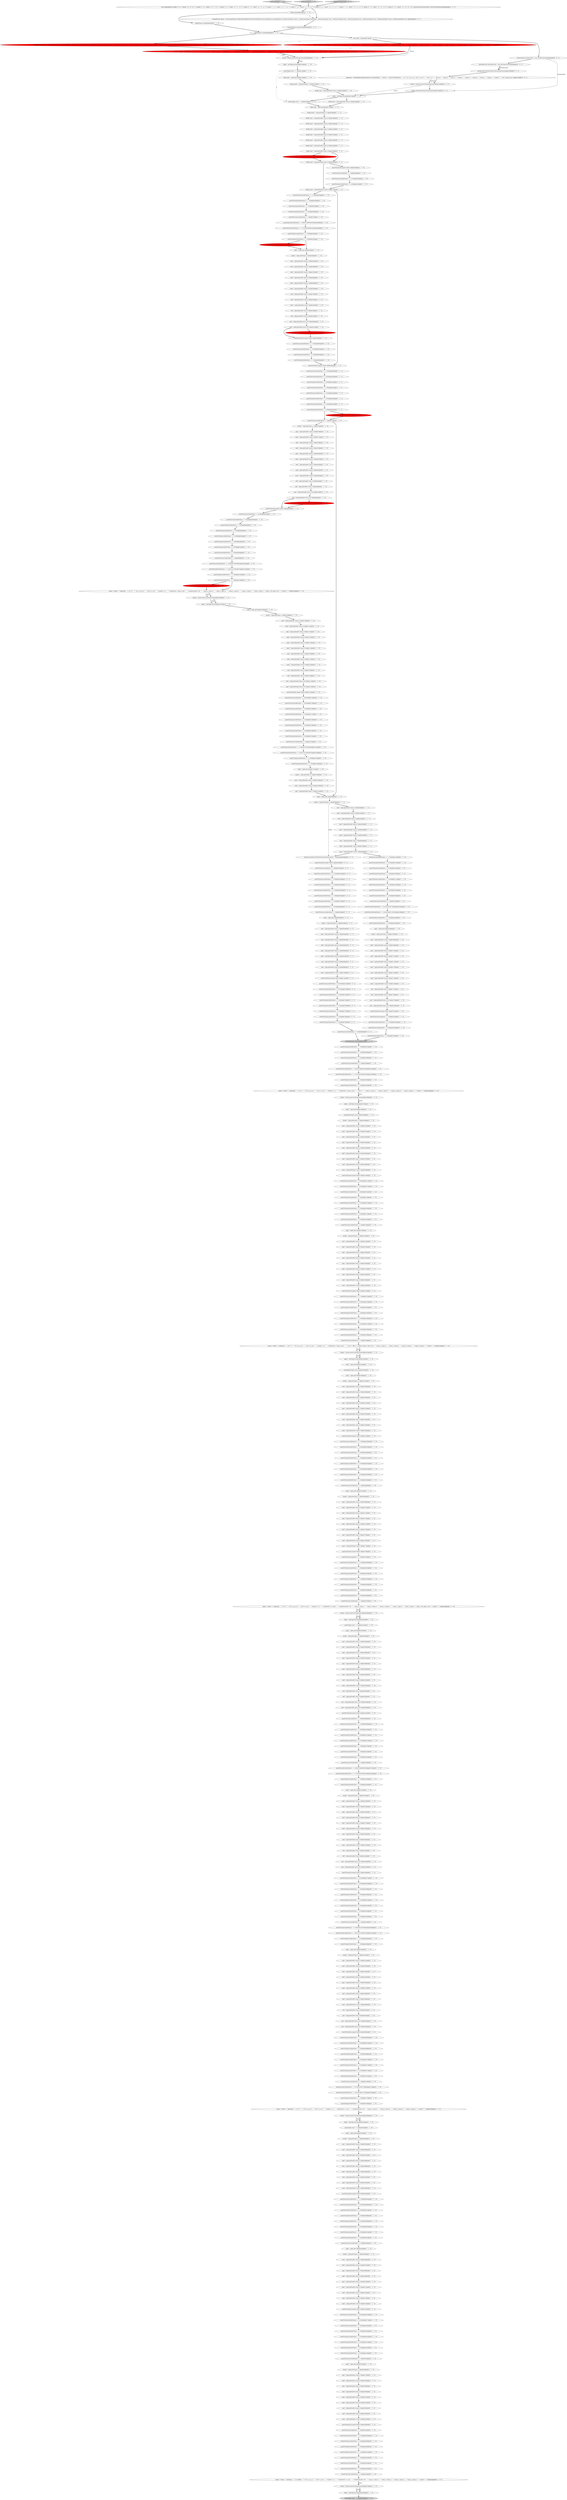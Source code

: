 digraph {
296 [style = filled, label = "assertTrue(sumi.doubleValue() == 17.0D)@@@366@@@['1', '1', '0']", fillcolor = white, shape = ellipse image = "AAA0AAABBB1BBB"];
355 [style = filled, label = "mini = tuple.getDouble(\"min(a_i)\")@@@325@@@['1', '1', '0']", fillcolor = white, shape = ellipse image = "AAA0AAABBB1BBB"];
167 [style = filled, label = "stdi = tuple.getDouble(\"std(a_i)\")@@@303@@@['1', '1', '0']", fillcolor = white, shape = ellipse image = "AAA0AAABBB1BBB"];
94 [style = filled, label = "assertTrue(sumi.doubleValue() == 38.0D)@@@211@@@['1', '1', '0']", fillcolor = white, shape = ellipse image = "AAA0AAABBB1BBB"];
24 [style = filled, label = "tuples = getTuples(stream)@@@448@@@['1', '1', '0']", fillcolor = white, shape = ellipse image = "AAA0AAABBB1BBB"];
180 [style = filled, label = "assertTrue(mini.doubleValue() == 0.0D)@@@234@@@['1', '1', '0']", fillcolor = white, shape = ellipse image = "AAA0AAABBB1BBB"];
366 [style = filled, label = "tuple = tuples.get(1)@@@137@@@['1', '1', '0']", fillcolor = white, shape = ellipse image = "AAA0AAABBB1BBB"];
464 [style = filled, label = "assertTrue(maxi.doubleValue() == 11.0D)@@@55@@@['0', '0', '1']", fillcolor = white, shape = ellipse image = "AAA0AAABBB3BBB"];
452 [style = filled, label = "assert(tuples.size() == 3)@@@16@@@['0', '0', '1']", fillcolor = white, shape = ellipse image = "AAA0AAABBB3BBB"];
54 [style = filled, label = "assertTrue(avgf.doubleValue() == 5.5D)@@@315@@@['1', '1', '0']", fillcolor = white, shape = ellipse image = "AAA0AAABBB1BBB"];
25 [style = filled, label = "assertTrue(maxi.doubleValue() == 13.0D)@@@95@@@['1', '1', '0']", fillcolor = white, shape = ellipse image = "AAA0AAABBB1BBB"];
232 [style = filled, label = "assertTrue(maxf.doubleValue() == 7.0D)@@@313@@@['1', '1', '0']", fillcolor = white, shape = ellipse image = "AAA0AAABBB1BBB"];
319 [style = filled, label = "assertTrue(maxf.doubleValue() == 10.0D)@@@34@@@['1', '1', '1']", fillcolor = white, shape = ellipse image = "AAA0AAABBB1BBB"];
80 [style = filled, label = "assertTrue(count.doubleValue() == 4)@@@132@@@['1', '1', '0']", fillcolor = white, shape = ellipse image = "AAA0AAABBB1BBB"];
222 [style = filled, label = "assertTrue(sumf.doubleValue() == 18.0D)@@@396@@@['1', '1', '0']", fillcolor = white, shape = ellipse image = "AAA0AAABBB1BBB"];
37 [style = filled, label = "sumi = tuple.getDouble(\"sum(a_i)\")@@@323@@@['1', '1', '0']", fillcolor = white, shape = ellipse image = "AAA0AAABBB1BBB"];
247 [style = filled, label = "maxi = tuple.getDouble(\"max(a_i)\")@@@172@@@['1', '1', '0']", fillcolor = white, shape = ellipse image = "AAA0AAABBB1BBB"];
264 [style = filled, label = "assertTrue(avgi.doubleValue() == 9.5D)@@@217@@@['1', '1', '0']", fillcolor = white, shape = ellipse image = "AAA0AAABBB1BBB"];
409 [style = filled, label = "assertTrue(sumf.doubleValue() == 18.0D)@@@367@@@['1', '1', '0']", fillcolor = white, shape = ellipse image = "AAA0AAABBB1BBB"];
483 [style = filled, label = "avgi = tuple.getDouble(\"avg(a_i)\")@@@68@@@['0', '0', '1']", fillcolor = white, shape = ellipse image = "AAA0AAABBB3BBB"];
426 [style = filled, label = "assertTrue(stdi.doubleValue() == 4.509249752822894D)@@@100@@@['1', '1', '0']", fillcolor = white, shape = ellipse image = "AAA0AAABBB1BBB"];
196 [style = filled, label = "testFacetStream['1', '0', '0']", fillcolor = lightgray, shape = diamond image = "AAA0AAABBB1BBB"];
169 [style = filled, label = "assertTrue(bucket.equals(\"hello3\"))@@@123@@@['1', '1', '0']", fillcolor = white, shape = ellipse image = "AAA0AAABBB1BBB"];
104 [style = filled, label = "avgf = tuple.getDouble(\"avg(a_f)\")@@@276@@@['1', '1', '0']", fillcolor = white, shape = ellipse image = "AAA0AAABBB1BBB"];
223 [style = filled, label = "assertTrue(bucket.equals(\"hello4\"))@@@436@@@['1', '1', '0']", fillcolor = white, shape = ellipse image = "AAA0AAABBB1BBB"];
410 [style = filled, label = "count = tuple.getDouble(\"count(*)\")@@@209@@@['1', '1', '0']", fillcolor = white, shape = ellipse image = "AAA0AAABBB1BBB"];
458 [style = filled, label = "System.out.println(\"################:bucket\" + bucket)@@@49@@@['0', '0', '1']", fillcolor = white, shape = ellipse image = "AAA0AAABBB3BBB"];
71 [style = filled, label = "assertTrue(minf.doubleValue() == 1.0D)@@@369@@@['1', '1', '0']", fillcolor = white, shape = ellipse image = "AAA0AAABBB1BBB"];
274 [style = filled, label = "assertTrue(maxf.doubleValue() == 7.0D)@@@187@@@['1', '1', '0']", fillcolor = white, shape = ellipse image = "AAA0AAABBB1BBB"];
460 [style = filled, label = "assertTrue(mini.doubleValue() == 3.0D)@@@74@@@['0', '0', '1']", fillcolor = white, shape = ellipse image = "AAA0AAABBB3BBB"];
336 [style = filled, label = "clause = \"facet(\" + \"collection1, \" + \"q=\"*:*\", \" + \"fl=\"a_s,a_i,a_f\", \" + \"sort=\"a_s asc\", \" + \"buckets=\"a_s\", \" + \"bucketSorts=\"sum(a_i) desc\", \" + \"rows=2, \" + \"sum(a_i), sum(a_f), \" + \"min(a_i), min(a_f), \" + \"max(a_i), max(a_f), \" + \"avg(a_i), avg(a_f), \" + \"count(*)\" + \")\"@@@195@@@['1', '1', '0']", fillcolor = white, shape = ellipse image = "AAA0AAABBB1BBB"];
341 [style = filled, label = "avgf = tuple.getDouble(\"avg(a_f)\")@@@175@@@['1', '1', '0']", fillcolor = white, shape = ellipse image = "AAA0AAABBB1BBB"];
369 [style = filled, label = "assertTrue(count.doubleValue() == 4)@@@240@@@['1', '1', '0']", fillcolor = white, shape = ellipse image = "AAA0AAABBB1BBB"];
344 [style = filled, label = "mini = tuple.getDouble(\"min(a_i)\")@@@42@@@['1', '1', '1']", fillcolor = white, shape = ellipse image = "AAA0AAABBB1BBB"];
403 [style = filled, label = "assertTrue(perf.doubleValue() == 5.5D)@@@41@@@['1', '1', '0']", fillcolor = white, shape = ellipse image = "AAA0AAABBB1BBB"];
487 [style = filled, label = "StreamExpression expression@@@5@@@['0', '0', '1']", fillcolor = white, shape = ellipse image = "AAA0AAABBB3BBB"];
82 [style = filled, label = "String clause@@@4@@@['1', '1', '0']", fillcolor = white, shape = ellipse image = "AAA0AAABBB1BBB"];
465 [style = filled, label = "assertTrue(avgi.doubleValue() == 7.5D)@@@57@@@['0', '0', '1']", fillcolor = white, shape = ellipse image = "AAA0AAABBB3BBB"];
267 [style = filled, label = "assert(tuples.size() == 3)@@@382@@@['1', '1', '0']", fillcolor = white, shape = ellipse image = "AAA0AAABBB1BBB"];
176 [style = filled, label = "assertTrue(stdf.doubleValue() == 2.1213203435596424D)@@@192@@@['1', '1', '0']", fillcolor = white, shape = ellipse image = "AAA0AAABBB1BBB"];
45 [style = filled, label = "assertTrue(avgf.doubleValue() == 5.5D)@@@36@@@['1', '1', '0']", fillcolor = white, shape = ellipse image = "AAA0AAABBB1BBB"];
240 [style = filled, label = "assertTrue(maxf.doubleValue() == 9.0D)@@@342@@@['1', '1', '0']", fillcolor = white, shape = ellipse image = "AAA0AAABBB1BBB"];
142 [style = filled, label = "assertTrue(perf.doubleValue() == 5.5D)@@@194@@@['1', '1', '0']", fillcolor = white, shape = ellipse image = "AAA0AAABBB1BBB"];
112 [style = filled, label = "avgi = tuple.getDouble(\"avg(a_i)\")@@@116@@@['1', '1', '0']", fillcolor = white, shape = ellipse image = "AAA0AAABBB1BBB"];
152 [style = filled, label = "maxf = tuple.getDouble(\"max(a_f)\")@@@173@@@['1', '1', '0']", fillcolor = white, shape = ellipse image = "AAA0AAABBB1BBB"];
100 [style = filled, label = "assertTrue(sumi.doubleValue() == 17.0D)@@@395@@@['1', '1', '0']", fillcolor = white, shape = ellipse image = "AAA0AAABBB1BBB"];
485 [style = filled, label = "StreamContext streamContext = new StreamContext()@@@8@@@['0', '0', '1']", fillcolor = white, shape = ellipse image = "AAA0AAABBB3BBB"];
443 [style = filled, label = "clause = \"facet(\" + \"collection1, \" + \"q=\"*:*\", \" + \"fl=\"a_s,a_i,a_f\", \" + \"sort=\"a_s asc\", \" + \"buckets=\"a_s\", \" + \"bucketSorts=\"sum(a_i) asc\", \" + \"bucketSizeLimit=100, \" + \"sum(a_i), sum(a_f), \" + \"min(a_i), min(a_f), \" + \"max(a_i), max(a_f), \" + \"avg(a_i), avg(a_f), \" + \"std(a_i), std(a_f),\" + \"per(a_i, 50), per(a_f, 50),\" + \"count(*), countDist(a_i)\" + \")\"@@@8@@@['0', '1', '0']", fillcolor = red, shape = ellipse image = "AAA1AAABBB2BBB"];
364 [style = filled, label = "assertTrue(perf.doubleValue() == 7.0D)@@@103@@@['1', '1', '0']", fillcolor = white, shape = ellipse image = "AAA0AAABBB1BBB"];
67 [style = filled, label = "minf = tuple.getDouble(\"min(a_f)\")@@@430@@@['1', '1', '0']", fillcolor = white, shape = ellipse image = "AAA0AAABBB1BBB"];
254 [style = filled, label = "assertTrue(sumi.longValue() == 15)@@@308@@@['1', '1', '0']", fillcolor = white, shape = ellipse image = "AAA0AAABBB1BBB"];
354 [style = filled, label = "TupleStream stream@@@6@@@['1', '1', '1']", fillcolor = white, shape = ellipse image = "AAA0AAABBB1BBB"];
98 [style = filled, label = "{solrClientCache.close()}@@@82@@@['1', '1', '1']", fillcolor = lightgray, shape = ellipse image = "AAA0AAABBB1BBB"];
416 [style = filled, label = "assert(tuples.size() == 0)@@@449@@@['1', '1', '0']", fillcolor = lightgray, shape = ellipse image = "AAA0AAABBB1BBB"];
190 [style = filled, label = "clause = \"facet(\" + \"collection1, \" + \"q=\"*:*\", \" + \"fl=\"a_s,a_i,a_f\", \" + \"sort=\"a_s asc\", \" + \"buckets=\"a_s\", \" + \"bucketSorts=\"sum(a_i) asc\", \" + \"bucketSizeLimit=100, \" + \"sum(a_i), sum(a_f), \" + \"min(a_i), min(a_f), \" + \"max(a_i), max(a_f), \" + \"avg(a_i), avg(a_f), \" + \"std(a_i), std(a_f),\" + \"per(a_i, 50), per(a_f, 50),\" + \"count(*)\" + \")\"@@@8@@@['1', '0', '0']", fillcolor = red, shape = ellipse image = "AAA1AAABBB1BBB"];
102 [style = filled, label = "assertTrue(minf.doubleValue() == 4.0D)@@@311@@@['1', '1', '0']", fillcolor = white, shape = ellipse image = "AAA0AAABBB1BBB"];
293 [style = filled, label = "minf = tuple.getDouble(\"min(a_f)\")@@@326@@@['1', '1', '0']", fillcolor = white, shape = ellipse image = "AAA0AAABBB1BBB"];
490 [style = filled, label = "stream = factory.constructStream(expression)@@@13@@@['0', '0', '1']", fillcolor = white, shape = ellipse image = "AAA0AAABBB3BBB"];
290 [style = filled, label = "assertTrue(maxf.doubleValue() == 10.0D)@@@263@@@['1', '1', '0']", fillcolor = white, shape = ellipse image = "AAA0AAABBB1BBB"];
153 [style = filled, label = "assertTrue(stdi.doubleValue() == 6.551081335677848D)@@@375@@@['1', '1', '0']", fillcolor = white, shape = ellipse image = "AAA0AAABBB1BBB"];
157 [style = filled, label = "assertTrue(avgi.doubleValue() == 7.5D)@@@35@@@['1', '1', '0']", fillcolor = white, shape = ellipse image = "AAA0AAABBB1BBB"];
92 [style = filled, label = "assertTrue(maxi.doubleValue() == 13.0D)@@@341@@@['1', '1', '0']", fillcolor = white, shape = ellipse image = "AAA0AAABBB1BBB"];
300 [style = filled, label = "maxf = tuple.getDouble(\"max(a_f)\")@@@390@@@['1', '1', '0']", fillcolor = white, shape = ellipse image = "AAA0AAABBB1BBB"];
125 [style = filled, label = "assertTrue(minf.doubleValue() == 1.0D)@@@63@@@['1', '1', '0']", fillcolor = white, shape = ellipse image = "AAA0AAABBB1BBB"];
244 [style = filled, label = "perf = tuple.getDouble(\"per(a_f,50)\")@@@335@@@['1', '1', '0']", fillcolor = white, shape = ellipse image = "AAA0AAABBB1BBB"];
305 [style = filled, label = "maxi = tuple.getDouble(\"max(a_i)\")@@@327@@@['1', '1', '0']", fillcolor = white, shape = ellipse image = "AAA0AAABBB1BBB"];
372 [style = filled, label = "minf = tuple.getDouble(\"min(a_f)\")@@@48@@@['1', '1', '0']", fillcolor = white, shape = ellipse image = "AAA0AAABBB1BBB"];
93 [style = filled, label = "assertTrue(sumi.doubleValue() == 17.0D)@@@29@@@['1', '1', '1']", fillcolor = white, shape = ellipse image = "AAA0AAABBB1BBB"];
159 [style = filled, label = "tuples = getTuples(stream)@@@15@@@['1', '1', '1']", fillcolor = white, shape = ellipse image = "AAA0AAABBB1BBB"];
63 [style = filled, label = "maxi = tuple.getDouble(\"max(a_i)\")@@@80@@@['1', '1', '0']", fillcolor = white, shape = ellipse image = "AAA0AAABBB1BBB"];
237 [style = filled, label = "assertTrue(bucket.equals(\"hello0\"))@@@231@@@['1', '1', '0']", fillcolor = white, shape = ellipse image = "AAA0AAABBB1BBB"];
437 [style = filled, label = "stream = factory.constructStream(clause)@@@242@@@['1', '1', '0']", fillcolor = white, shape = ellipse image = "AAA0AAABBB1BBB"];
120 [style = filled, label = "maxf = tuple.getDouble(\"max(a_f)\")@@@206@@@['1', '1', '0']", fillcolor = white, shape = ellipse image = "AAA0AAABBB1BBB"];
423 [style = filled, label = "sumi = tuple.getDouble(\"sum(a_i)\")@@@385@@@['1', '1', '0']", fillcolor = white, shape = ellipse image = "AAA0AAABBB1BBB"];
295 [style = filled, label = "assertTrue(avgi.doubleValue() == 9.5D)@@@97@@@['1', '1', '0']", fillcolor = white, shape = ellipse image = "AAA0AAABBB1BBB"];
463 [style = filled, label = "minf = tuple.getDouble(\"min(a_f)\")@@@65@@@['0', '0', '1']", fillcolor = white, shape = ellipse image = "AAA0AAABBB3BBB"];
175 [style = filled, label = "maxi = tuple.getDouble(\"max(a_i)\")@@@298@@@['1', '1', '0']", fillcolor = white, shape = ellipse image = "AAA0AAABBB1BBB"];
352 [style = filled, label = "sumf = tuple.getDouble(\"sum(a_f)\")@@@46@@@['1', '1', '0']", fillcolor = white, shape = ellipse image = "AAA0AAABBB1BBB"];
468 [style = filled, label = "SolrClientCache solrClientCache = new SolrClientCache()@@@9@@@['0', '0', '1']", fillcolor = white, shape = ellipse image = "AAA0AAABBB3BBB"];
173 [style = filled, label = "tuples = getTuples(stream)@@@290@@@['1', '1', '0']", fillcolor = white, shape = ellipse image = "AAA0AAABBB1BBB"];
140 [style = filled, label = "assertTrue(minf.doubleValue() == 3.0D)@@@214@@@['1', '1', '0']", fillcolor = white, shape = ellipse image = "AAA0AAABBB1BBB"];
44 [style = filled, label = "tuple = tuples.get(0)@@@244@@@['1', '1', '0']", fillcolor = white, shape = ellipse image = "AAA0AAABBB1BBB"];
88 [style = filled, label = "assertTrue(maxi.doubleValue() == 14.0D)@@@157@@@['1', '1', '0']", fillcolor = white, shape = ellipse image = "AAA0AAABBB1BBB"];
228 [style = filled, label = "assertTrue(peri.doubleValue() == 7.5D)@@@193@@@['1', '1', '0']", fillcolor = white, shape = ellipse image = "AAA0AAABBB1BBB"];
269 [style = filled, label = "maxi = tuple.getDouble(\"max(a_i)\")@@@410@@@['1', '1', '0']", fillcolor = white, shape = ellipse image = "AAA0AAABBB1BBB"];
14 [style = filled, label = "sumi = tuple.getDouble(\"sum(a_i)\")@@@76@@@['1', '1', '0']", fillcolor = white, shape = ellipse image = "AAA0AAABBB1BBB"];
400 [style = filled, label = "maxf = tuple.getDouble(\"max(a_f)\")@@@50@@@['1', '1', '0']", fillcolor = white, shape = ellipse image = "AAA0AAABBB1BBB"];
348 [style = filled, label = "assertTrue(maxf.doubleValue() == 10.0D)@@@371@@@['1', '1', '0']", fillcolor = white, shape = ellipse image = "AAA0AAABBB1BBB"];
316 [style = filled, label = "assertTrue(sumf.doubleValue() == 11.0D)@@@183@@@['1', '1', '0']", fillcolor = white, shape = ellipse image = "AAA0AAABBB1BBB"];
194 [style = filled, label = "tuples = getTuples(stream)@@@197@@@['1', '1', '0']", fillcolor = white, shape = ellipse image = "AAA0AAABBB1BBB"];
455 [style = filled, label = "assertTrue(sumf.doubleValue() == 26.0D)@@@73@@@['0', '0', '1']", fillcolor = white, shape = ellipse image = "AAA0AAABBB3BBB"];
158 [style = filled, label = "count = tuple.getDouble(\"count(*)\")@@@230@@@['1', '1', '0']", fillcolor = white, shape = ellipse image = "AAA0AAABBB1BBB"];
49 [style = filled, label = "assertTrue(maxf.doubleValue() == 9.0D)@@@129@@@['1', '1', '0']", fillcolor = white, shape = ellipse image = "AAA0AAABBB1BBB"];
284 [style = filled, label = "assertTrue(mini.doubleValue() == 4.0D)@@@281@@@['1', '1', '0']", fillcolor = white, shape = ellipse image = "AAA0AAABBB1BBB"];
65 [style = filled, label = "assertTrue(maxi.doubleValue() == 13.0D)@@@420@@@['1', '1', '0']", fillcolor = white, shape = ellipse image = "AAA0AAABBB1BBB"];
472 [style = filled, label = "assertTrue(count.doubleValue() == 2)@@@59@@@['0', '0', '1']", fillcolor = white, shape = ellipse image = "AAA0AAABBB3BBB"];
430 [style = filled, label = "sumf = tuple.getDouble(\"sum(a_f)\")@@@202@@@['1', '1', '0']", fillcolor = white, shape = ellipse image = "AAA0AAABBB1BBB"];
58 [style = filled, label = "assertTrue(minf.doubleValue() == 4.0D)@@@282@@@['1', '1', '0']", fillcolor = white, shape = ellipse image = "AAA0AAABBB1BBB"];
362 [style = filled, label = "assertTrue(minf.doubleValue() == 3.0D)@@@419@@@['1', '1', '0']", fillcolor = white, shape = ellipse image = "AAA0AAABBB1BBB"];
51 [style = filled, label = "assertTrue(minf.doubleValue() == 1.0D)@@@156@@@['1', '1', '0']", fillcolor = white, shape = ellipse image = "AAA0AAABBB1BBB"];
103 [style = filled, label = "avgf = tuple.getDouble(\"avg(a_f)\")@@@359@@@['1', '1', '0']", fillcolor = white, shape = ellipse image = "AAA0AAABBB1BBB"];
198 [style = filled, label = "assertTrue(bucket.equals(\"hello4\"))@@@307@@@['1', '1', '0']", fillcolor = white, shape = ellipse image = "AAA0AAABBB1BBB"];
447 [style = filled, label = "testFacetStream['0', '1', '0']", fillcolor = lightgray, shape = diamond image = "AAA0AAABBB2BBB"];
184 [style = filled, label = "sumf = tuple.getDouble(\"sum(a_f)\")@@@295@@@['1', '1', '0']", fillcolor = white, shape = ellipse image = "AAA0AAABBB1BBB"];
174 [style = filled, label = "maxf = tuple.getDouble(\"max(a_f)\")@@@81@@@['1', '1', '0']", fillcolor = white, shape = ellipse image = "AAA0AAABBB1BBB"];
150 [style = filled, label = "Tuple tuple = tuples.get(0)@@@17@@@['1', '1', '1']", fillcolor = white, shape = ellipse image = "AAA0AAABBB1BBB"];
382 [style = filled, label = "assertTrue(mini.doubleValue() == 0.0D)@@@397@@@['1', '1', '0']", fillcolor = white, shape = ellipse image = "AAA0AAABBB1BBB"];
245 [style = filled, label = "peri = tuple.getDouble(\"per(a_i,50)\")@@@179@@@['1', '1', '0']", fillcolor = white, shape = ellipse image = "AAA0AAABBB1BBB"];
235 [style = filled, label = "assertTrue(mini.doubleValue() == 0.0D)@@@260@@@['1', '1', '0']", fillcolor = white, shape = ellipse image = "AAA0AAABBB1BBB"];
239 [style = filled, label = "assertTrue(avgf.doubleValue() == 4.5D)@@@239@@@['1', '1', '0']", fillcolor = white, shape = ellipse image = "AAA0AAABBB1BBB"];
256 [style = filled, label = "peri = tuple.getDouble(\"per(a_i,50)\")@@@56@@@['1', '1', '0']", fillcolor = white, shape = ellipse image = "AAA0AAABBB1BBB"];
265 [style = filled, label = "minf = tuple.getDouble(\"min(a_f)\")@@@43@@@['1', '1', '1']", fillcolor = white, shape = ellipse image = "AAA0AAABBB1BBB"];
377 [style = filled, label = "stdi = tuple.getDouble(\"std(a_i)\")@@@119@@@['1', '1', '0']", fillcolor = white, shape = ellipse image = "AAA0AAABBB1BBB"];
388 [style = filled, label = "assertTrue(maxf.doubleValue() == 7.0D)@@@34@@@['1', '1', '0']", fillcolor = white, shape = ellipse image = "AAA0AAABBB1BBB"];
164 [style = filled, label = "sumf = tuple.getDouble(\"sum(a_f)\")@@@353@@@['1', '1', '0']", fillcolor = white, shape = ellipse image = "AAA0AAABBB1BBB"];
99 [style = filled, label = "perf = tuple.getDouble(\"per(a_f,50)\")@@@88@@@['1', '1', '0']", fillcolor = white, shape = ellipse image = "AAA0AAABBB1BBB"];
27 [style = filled, label = "sumf = tuple.getDouble(\"sum(a_f)\")@@@140@@@['1', '1', '0']", fillcolor = white, shape = ellipse image = "AAA0AAABBB1BBB"];
29 [style = filled, label = "maxi = tuple.getDouble(\"max(a_i)\")@@@205@@@['1', '1', '0']", fillcolor = white, shape = ellipse image = "AAA0AAABBB1BBB"];
331 [style = filled, label = "perf = tuple.getDouble(\"per(a_f,50)\")@@@57@@@['1', '1', '0']", fillcolor = white, shape = ellipse image = "AAA0AAABBB1BBB"];
111 [style = filled, label = "assertTrue(count.doubleValue() == 2)@@@445@@@['1', '1', '0']", fillcolor = white, shape = ellipse image = "AAA0AAABBB1BBB"];
138 [style = filled, label = "assertTrue(minf.doubleValue() == 3.0D)@@@127@@@['1', '1', '0']", fillcolor = white, shape = ellipse image = "AAA0AAABBB1BBB"];
438 [style = filled, label = "assertTrue(sumf.doubleValue() == 11.0D)@@@438@@@['1', '1', '0']", fillcolor = white, shape = ellipse image = "AAA0AAABBB1BBB"];
209 [style = filled, label = "mini = tuple.getDouble(\"min(a_i)\")@@@141@@@['1', '1', '0']", fillcolor = white, shape = ellipse image = "AAA0AAABBB1BBB"];
368 [style = filled, label = "stdf = tuple.getDouble(\"std(a_f)\")@@@304@@@['1', '1', '0']", fillcolor = white, shape = ellipse image = "AAA0AAABBB1BBB"];
371 [style = filled, label = "mini = tuple.getDouble(\"min(a_i)\")@@@429@@@['1', '1', '0']", fillcolor = white, shape = ellipse image = "AAA0AAABBB1BBB"];
188 [style = filled, label = "assertTrue(mini.doubleValue() == 4.0D)@@@31@@@['1', '1', '0']", fillcolor = white, shape = ellipse image = "AAA0AAABBB1BBB"];
108 [style = filled, label = "stdf = tuple.getDouble(\"std(a_f)\")@@@178@@@['1', '1', '0']", fillcolor = white, shape = ellipse image = "AAA0AAABBB1BBB"];
23 [style = filled, label = "assertTrue(count.doubleValue() == 2)@@@190@@@['1', '1', '0']", fillcolor = white, shape = ellipse image = "AAA0AAABBB1BBB"];
459 [style = filled, label = "tuple = tuples.get(2)@@@60@@@['0', '0', '1']", fillcolor = white, shape = ellipse image = "AAA0AAABBB3BBB"];
151 [style = filled, label = "avgf = tuple.getDouble(\"avg(a_f)\")@@@52@@@['1', '1', '0']", fillcolor = white, shape = ellipse image = "AAA0AAABBB1BBB"];
62 [style = filled, label = "assertTrue(maxi.doubleValue() == 14.0D)@@@370@@@['1', '1', '0']", fillcolor = white, shape = ellipse image = "AAA0AAABBB1BBB"];
322 [style = filled, label = "tuple = tuples.get(1)@@@43@@@['1', '1', '0']", fillcolor = white, shape = ellipse image = "AAA0AAABBB1BBB"];
298 [style = filled, label = "bucket = tuple.getString(\"a_s\")@@@405@@@['1', '1', '0']", fillcolor = white, shape = ellipse image = "AAA0AAABBB1BBB"];
34 [style = filled, label = "Double count = tuple.getDouble(\"count(*)\")@@@27@@@['1', '1', '1']", fillcolor = white, shape = ellipse image = "AAA0AAABBB1BBB"];
91 [style = filled, label = "minf = tuple.getDouble(\"min(a_f)\")@@@355@@@['1', '1', '0']", fillcolor = white, shape = ellipse image = "AAA0AAABBB1BBB"];
68 [style = filled, label = "assertTrue(avgi.doubleValue() == 4.25D)@@@372@@@['1', '1', '0']", fillcolor = white, shape = ellipse image = "AAA0AAABBB1BBB"];
7 [style = filled, label = "sumf = tuple.getDouble(\"sum(a_f)\")@@@169@@@['1', '1', '0']", fillcolor = white, shape = ellipse image = "AAA0AAABBB1BBB"];
115 [style = filled, label = "minf = tuple.getDouble(\"min(a_f)\")@@@79@@@['1', '1', '0']", fillcolor = white, shape = ellipse image = "AAA0AAABBB1BBB"];
22 [style = filled, label = "bucket = tuple.getString(\"a_s\")@@@138@@@['1', '1', '0']", fillcolor = white, shape = ellipse image = "AAA0AAABBB1BBB"];
262 [style = filled, label = "assertTrue(maxf.doubleValue() == 10.0D)@@@158@@@['1', '1', '0']", fillcolor = white, shape = ellipse image = "AAA0AAABBB1BBB"];
85 [style = filled, label = "tuple = tuples.get(0)@@@246@@@['1', '1', '0']", fillcolor = white, shape = ellipse image = "AAA0AAABBB1BBB"];
136 [style = filled, label = "bucket = tuple.getString(\"a_s\")@@@351@@@['1', '1', '0']", fillcolor = white, shape = ellipse image = "AAA0AAABBB1BBB"];
310 [style = filled, label = "stdi = tuple.getDouble(\"std(a_i)\")@@@332@@@['1', '1', '0']", fillcolor = white, shape = ellipse image = "AAA0AAABBB1BBB"];
141 [style = filled, label = "sumi = tuple.getDouble(\"sum(a_i)\")@@@168@@@['1', '1', '0']", fillcolor = white, shape = ellipse image = "AAA0AAABBB1BBB"];
306 [style = filled, label = "assertTrue(mini.doubleValue() == 3.0D)@@@213@@@['1', '1', '0']", fillcolor = white, shape = ellipse image = "AAA0AAABBB1BBB"];
393 [style = filled, label = "avgi = tuple.getDouble(\"avg(a_i)\")@@@300@@@['1', '1', '0']", fillcolor = white, shape = ellipse image = "AAA0AAABBB1BBB"];
421 [style = filled, label = "assertTrue(maxi.doubleValue() == 11.0D)@@@33@@@['1', '1', '0']", fillcolor = white, shape = ellipse image = "AAA0AAABBB1BBB"];
47 [style = filled, label = "tuple = tuples.get(1)@@@321@@@['1', '1', '0']", fillcolor = white, shape = ellipse image = "AAA0AAABBB1BBB"];
374 [style = filled, label = "minf = tuple.getDouble(\"min(a_f)\")@@@297@@@['1', '1', '0']", fillcolor = white, shape = ellipse image = "AAA0AAABBB1BBB"];
415 [style = filled, label = "assertTrue(sumi.doubleValue() == 17.0D)@@@60@@@['1', '1', '0']", fillcolor = white, shape = ellipse image = "AAA0AAABBB1BBB"];
227 [style = filled, label = "Double maxf = tuple.getDouble(\"max(a_f)\")@@@24@@@['1', '1', '1']", fillcolor = white, shape = ellipse image = "AAA0AAABBB1BBB"];
148 [style = filled, label = "sumf = tuple.getDouble(\"sum(a_f)\")@@@428@@@['1', '1', '0']", fillcolor = white, shape = ellipse image = "AAA0AAABBB1BBB"];
170 [style = filled, label = "assertTrue(peri.doubleValue() == 7.5D)@@@40@@@['1', '1', '0']", fillcolor = white, shape = ellipse image = "AAA0AAABBB1BBB"];
301 [style = filled, label = "count = tuple.getDouble(\"count(*)\")@@@256@@@['1', '1', '0']", fillcolor = white, shape = ellipse image = "AAA0AAABBB1BBB"];
266 [style = filled, label = "perf = tuple.getDouble(\"per(a_f,50)\")@@@306@@@['1', '1', '0']", fillcolor = white, shape = ellipse image = "AAA0AAABBB1BBB"];
162 [style = filled, label = "assertTrue(mini.doubleValue() == 0.0D)@@@155@@@['1', '1', '0']", fillcolor = white, shape = ellipse image = "AAA0AAABBB1BBB"];
406 [style = filled, label = "assertTrue(bucket.equals(\"hello3\"))@@@210@@@['1', '1', '0']", fillcolor = white, shape = ellipse image = "AAA0AAABBB1BBB"];
449 [style = filled, label = "countDist = tuple.getLong(\"countDist(a_i)\")@@@58@@@['0', '1', '0']", fillcolor = red, shape = ellipse image = "AAA1AAABBB2BBB"];
411 [style = filled, label = "assertTrue(mini.doubleValue() == 4.0D)@@@184@@@['1', '1', '0']", fillcolor = white, shape = ellipse image = "AAA0AAABBB1BBB"];
491 [style = filled, label = "assertTrue(sumf.doubleValue() == 11.0D)@@@52@@@['0', '0', '1']", fillcolor = white, shape = ellipse image = "AAA0AAABBB3BBB"];
177 [style = filled, label = "assertTrue(stdi.doubleValue() == 4.949747468305833D)@@@191@@@['1', '1', '0']", fillcolor = white, shape = ellipse image = "AAA0AAABBB1BBB"];
219 [style = filled, label = "List<Tuple> tuples@@@7@@@['1', '0', '1']", fillcolor = white, shape = ellipse image = "AAA0AAABBB1BBB"];
302 [style = filled, label = "avgi = tuple.getDouble(\"avg(a_i)\")@@@391@@@['1', '1', '0']", fillcolor = white, shape = ellipse image = "AAA0AAABBB1BBB"];
326 [style = filled, label = "maxi = tuple.getDouble(\"max(a_i)\")@@@389@@@['1', '1', '0']", fillcolor = white, shape = ellipse image = "AAA0AAABBB1BBB"];
467 [style = filled, label = "streamContext.setSolrClientCache(solrClientCache)@@@10@@@['0', '0', '1']", fillcolor = white, shape = ellipse image = "AAA0AAABBB3BBB"];
280 [style = filled, label = "assertTrue(maxf.doubleValue() == 9.0D)@@@216@@@['1', '1', '0']", fillcolor = white, shape = ellipse image = "AAA0AAABBB1BBB"];
81 [style = filled, label = "assertTrue(avgf.doubleValue() == 4.5D)@@@373@@@['1', '1', '0']", fillcolor = white, shape = ellipse image = "AAA0AAABBB1BBB"];
6 [style = filled, label = "assertTrue(bucket.equals(\"hello0\"))@@@59@@@['1', '1', '0']", fillcolor = white, shape = ellipse image = "AAA0AAABBB1BBB"];
291 [style = filled, label = "count = tuple.getDouble(\"count(*)\")@@@118@@@['1', '1', '0']", fillcolor = white, shape = ellipse image = "AAA0AAABBB1BBB"];
8 [style = filled, label = "assertTrue(perf.doubleValue() == 5.5D)@@@320@@@['1', '1', '0']", fillcolor = white, shape = ellipse image = "AAA0AAABBB1BBB"];
70 [style = filled, label = "assertTrue(maxi.doubleValue() == 11.0D)@@@441@@@['1', '1', '0']", fillcolor = white, shape = ellipse image = "AAA0AAABBB1BBB"];
338 [style = filled, label = "assertTrue(bucket.equals(\"hello3\"))@@@415@@@['1', '1', '0']", fillcolor = white, shape = ellipse image = "AAA0AAABBB1BBB"];
404 [style = filled, label = "tuples = getTuples(stream)@@@243@@@['1', '1', '0']", fillcolor = white, shape = ellipse image = "AAA0AAABBB1BBB"];
195 [style = filled, label = "minf = tuple.getDouble(\"min(a_f)\")@@@409@@@['1', '1', '0']", fillcolor = white, shape = ellipse image = "AAA0AAABBB1BBB"];
79 [style = filled, label = "assertTrue(avgi.doubleValue() == 7.5D)@@@285@@@['1', '1', '0']", fillcolor = white, shape = ellipse image = "AAA0AAABBB1BBB"];
119 [style = filled, label = "assertTrue(sumf.doubleValue() == 11.0D)@@@309@@@['1', '1', '0']", fillcolor = white, shape = ellipse image = "AAA0AAABBB1BBB"];
339 [style = filled, label = "Double sumi = tuple.getDouble(\"sum(a_i)\")@@@14@@@['1', '1', '0']", fillcolor = white, shape = ellipse image = "AAA0AAABBB1BBB"];
448 [style = filled, label = "Long countDist = tuple.getLong(\"countDist(a_i)\")@@@26@@@['0', '1', '0']", fillcolor = red, shape = ellipse image = "AAA1AAABBB2BBB"];
78 [style = filled, label = "count = tuple.getDouble(\"count(*)\")@@@302@@@['1', '1', '0']", fillcolor = white, shape = ellipse image = "AAA0AAABBB1BBB"];
76 [style = filled, label = "assertTrue(minf.doubleValue() == 1.0D)@@@398@@@['1', '1', '0']", fillcolor = white, shape = ellipse image = "AAA0AAABBB1BBB"];
203 [style = filled, label = "assertTrue(peri.doubleValue() == 1.5D)@@@164@@@['1', '1', '0']", fillcolor = white, shape = ellipse image = "AAA0AAABBB1BBB"];
178 [style = filled, label = "mini = tuple.getDouble(\"min(a_i)\")@@@250@@@['1', '1', '0']", fillcolor = white, shape = ellipse image = "AAA0AAABBB1BBB"];
282 [style = filled, label = "avgi = tuple.getDouble(\"avg(a_i)\")@@@207@@@['1', '1', '0']", fillcolor = white, shape = ellipse image = "AAA0AAABBB1BBB"];
424 [style = filled, label = "sumi = tuple.getDouble(\"sum(a_i)\")@@@427@@@['1', '1', '0']", fillcolor = white, shape = ellipse image = "AAA0AAABBB1BBB"];
470 [style = filled, label = "assertTrue(sumi.longValue() == 15)@@@51@@@['0', '0', '1']", fillcolor = white, shape = ellipse image = "AAA0AAABBB3BBB"];
107 [style = filled, label = "assertTrue(bucket.equals(\"hello0\"))@@@394@@@['1', '1', '0']", fillcolor = white, shape = ellipse image = "AAA0AAABBB1BBB"];
451 [style = filled, label = "assertTrue(maxi.doubleValue() == 13.0D)@@@76@@@['0', '0', '1']", fillcolor = white, shape = ellipse image = "AAA0AAABBB3BBB"];
486 [style = filled, label = "assertTrue(sumi.doubleValue() == 38.0D)@@@72@@@['0', '0', '1']", fillcolor = white, shape = ellipse image = "AAA0AAABBB3BBB"];
399 [style = filled, label = "assertTrue(avgi.doubleValue() == 7.5D)@@@443@@@['1', '1', '0']", fillcolor = white, shape = ellipse image = "AAA0AAABBB1BBB"];
128 [style = filled, label = "assertTrue(sumf.doubleValue() == 26.0D)@@@212@@@['1', '1', '0']", fillcolor = white, shape = ellipse image = "AAA0AAABBB1BBB"];
342 [style = filled, label = "bucket = tuple.getString(\"a_s\")@@@75@@@['1', '1', '0']", fillcolor = white, shape = ellipse image = "AAA0AAABBB1BBB"];
172 [style = filled, label = "assertTrue(maxi.doubleValue() == 14.0D)@@@262@@@['1', '1', '0']", fillcolor = white, shape = ellipse image = "AAA0AAABBB1BBB"];
332 [style = filled, label = "assertTrue(avgf.doubleValue() == 5.5D)@@@444@@@['1', '1', '0']", fillcolor = white, shape = ellipse image = "AAA0AAABBB1BBB"];
20 [style = filled, label = "avgi = tuple.getDouble(\"avg(a_i)\")@@@275@@@['1', '1', '0']", fillcolor = white, shape = ellipse image = "AAA0AAABBB1BBB"];
349 [style = filled, label = "assertTrue(maxf.doubleValue() == 10.0D)@@@237@@@['1', '1', '0']", fillcolor = white, shape = ellipse image = "AAA0AAABBB1BBB"];
60 [style = filled, label = "avgi = tuple.getDouble(\"avg(a_i)\")@@@433@@@['1', '1', '0']", fillcolor = white, shape = ellipse image = "AAA0AAABBB1BBB"];
145 [style = filled, label = "assertTrue(sumf.doubleValue() == 18.0D)@@@30@@@['1', '1', '1']", fillcolor = white, shape = ellipse image = "AAA0AAABBB1BBB"];
359 [style = filled, label = "count = tuple.getDouble(\"count(*)\")@@@53@@@['1', '1', '0']", fillcolor = white, shape = ellipse image = "AAA0AAABBB1BBB"];
53 [style = filled, label = "maxf = tuple.getDouble(\"max(a_f)\")@@@357@@@['1', '1', '0']", fillcolor = white, shape = ellipse image = "AAA0AAABBB1BBB"];
367 [style = filled, label = "stream = factory.constructStream(clause)@@@106@@@['1', '1', '0']", fillcolor = white, shape = ellipse image = "AAA0AAABBB1BBB"];
370 [style = filled, label = "clause = \"facet(\" + \"collection1, \" + \"q=\"*:*\", \" + \"fl=\"a_s,a_i,a_f\", \" + \"sort=\"a_s asc\", \" + \"buckets=\"a_s\", \" + \"bucketSorts=\"a_s asc\", \" + \"bucketSizeLimit=100, \" + \"sum(a_i), sum(a_f), \" + \"min(a_i), min(a_f), \" + \"max(a_i), max(a_f), \" + \"avg(a_i), avg(a_f), \" + \"count(*)\" + \")\"@@@379@@@['1', '1', '0']", fillcolor = white, shape = ellipse image = "AAA0AAABBB1BBB"];
471 [style = filled, label = "assertTrue(avgf.doubleValue() == 5.5D)@@@58@@@['0', '0', '1']", fillcolor = white, shape = ellipse image = "AAA0AAABBB3BBB"];
73 [style = filled, label = "assertTrue(stdi.doubleValue() == 4.949747468305833D)@@@317@@@['1', '1', '0']", fillcolor = white, shape = ellipse image = "AAA0AAABBB1BBB"];
110 [style = filled, label = "perf = tuple.getDouble(\"per(a_f,50)\")@@@122@@@['1', '1', '0']", fillcolor = white, shape = ellipse image = "AAA0AAABBB1BBB"];
32 [style = filled, label = "avgf = tuple.getDouble(\"avg(a_f)\")@@@301@@@['1', '1', '0']", fillcolor = white, shape = ellipse image = "AAA0AAABBB1BBB"];
40 [style = filled, label = "sumi = tuple.getDouble(\"sum(a_i)\")@@@110@@@['1', '1', '0']", fillcolor = white, shape = ellipse image = "AAA0AAABBB1BBB"];
221 [style = filled, label = "mini = tuple.getDouble(\"min(a_i)\")@@@296@@@['1', '1', '0']", fillcolor = white, shape = ellipse image = "AAA0AAABBB1BBB"];
320 [style = filled, label = "Double avgf = tuple.getDouble(\"avg(a_f)\")@@@26@@@['1', '1', '1']", fillcolor = white, shape = ellipse image = "AAA0AAABBB1BBB"];
242 [style = filled, label = "clause = \"facet(\" + \"collection1, \" + \"q=\"*:*\", \" + \"fl=\"a_s,a_i,a_f\", \" + \"sort=\"a_s asc\", \" + \"buckets=\"a_s\", \" + \"bucketSorts=\"sum(a_i) desc\", \" + \"rows=2, offset=1, method=dvhash, refine=true,\" + \"sum(a_i), sum(a_f), \" + \"min(a_i), min(a_f), \" + \"max(a_i), max(a_f), \" + \"avg(a_i), avg(a_f), \" + \"count(*)\" + \")\"@@@241@@@['1', '1', '0']", fillcolor = white, shape = ellipse image = "AAA0AAABBB1BBB"];
391 [style = filled, label = "maxf = tuple.getDouble(\"max(a_f)\")@@@328@@@['1', '1', '0']", fillcolor = white, shape = ellipse image = "AAA0AAABBB1BBB"];
75 [style = filled, label = "assertTrue(avgf.doubleValue() == 4.5D)@@@265@@@['1', '1', '0']", fillcolor = white, shape = ellipse image = "AAA0AAABBB1BBB"];
292 [style = filled, label = "assertTrue(maxi.doubleValue() == 13.0D)@@@128@@@['1', '1', '0']", fillcolor = white, shape = ellipse image = "AAA0AAABBB1BBB"];
33 [style = filled, label = "new UpdateRequest().add(id,\"0\",\"a_s\",\"hello0\",\"a_i\",\"0\",\"a_f\",\"1\").add(id,\"2\",\"a_s\",\"hello0\",\"a_i\",\"2\",\"a_f\",\"2\").add(id,\"3\",\"a_s\",\"hello3\",\"a_i\",\"3\",\"a_f\",\"3\").add(id,\"4\",\"a_s\",\"hello4\",\"a_i\",\"4\",\"a_f\",\"4\").add(id,\"1\",\"a_s\",\"hello0\",\"a_i\",\"1\",\"a_f\",\"5\").add(id,\"5\",\"a_s\",\"hello3\",\"a_i\",\"10\",\"a_f\",\"6\").add(id,\"6\",\"a_s\",\"hello4\",\"a_i\",\"11\",\"a_f\",\"7\").add(id,\"7\",\"a_s\",\"hello3\",\"a_i\",\"12\",\"a_f\",\"8\").add(id,\"8\",\"a_s\",\"hello3\",\"a_i\",\"13\",\"a_f\",\"9\").add(id,\"9\",\"a_s\",\"hello0\",\"a_i\",\"14\",\"a_f\",\"10\").commit(cluster.getSolrClient(),COLLECTIONORALIAS)@@@3@@@['1', '1', '1']", fillcolor = white, shape = ellipse image = "AAA0AAABBB1BBB"];
143 [style = filled, label = "minf = tuple.getDouble(\"min(a_f)\")@@@204@@@['1', '1', '0']", fillcolor = white, shape = ellipse image = "AAA0AAABBB1BBB"];
343 [style = filled, label = "avgf = tuple.getDouble(\"avg(a_f)\")@@@330@@@['1', '1', '0']", fillcolor = white, shape = ellipse image = "AAA0AAABBB1BBB"];
260 [style = filled, label = "stdf = tuple.getDouble(\"std(a_f)\")@@@120@@@['1', '1', '0']", fillcolor = white, shape = ellipse image = "AAA0AAABBB1BBB"];
257 [style = filled, label = "assertTrue(maxf.doubleValue() == 9.0D)@@@96@@@['1', '1', '0']", fillcolor = white, shape = ellipse image = "AAA0AAABBB1BBB"];
171 [style = filled, label = "sumi = tuple.getDouble(\"sum(a_i)\")@@@40@@@['1', '1', '1']", fillcolor = white, shape = ellipse image = "AAA0AAABBB1BBB"];
419 [style = filled, label = "assertTrue(bucket.equals(\"hello0\"))@@@28@@@['1', '1', '1']", fillcolor = white, shape = ellipse image = "AAA0AAABBB1BBB"];
432 [style = filled, label = "assertTrue(count.doubleValue() == 2)@@@287@@@['1', '1', '0']", fillcolor = white, shape = ellipse image = "AAA0AAABBB1BBB"];
297 [style = filled, label = "count = tuple.getDouble(\"count(*)\")@@@176@@@['1', '1', '0']", fillcolor = white, shape = ellipse image = "AAA0AAABBB1BBB"];
16 [style = filled, label = "mini = tuple.getDouble(\"min(a_i)\")@@@203@@@['1', '1', '0']", fillcolor = white, shape = ellipse image = "AAA0AAABBB1BBB"];
35 [style = filled, label = "avgf = tuple.getDouble(\"avg(a_f)\")@@@229@@@['1', '1', '0']", fillcolor = white, shape = ellipse image = "AAA0AAABBB1BBB"];
181 [style = filled, label = "avgi = tuple.getDouble(\"avg(a_i)\")@@@82@@@['1', '1', '0']", fillcolor = white, shape = ellipse image = "AAA0AAABBB1BBB"];
261 [style = filled, label = "assertTrue(peri.doubleValue() == 7.5D)@@@319@@@['1', '1', '0']", fillcolor = white, shape = ellipse image = "AAA0AAABBB1BBB"];
433 [style = filled, label = "assertTrue(count.doubleValue() == 4)@@@345@@@['1', '1', '0']", fillcolor = white, shape = ellipse image = "AAA0AAABBB1BBB"];
144 [style = filled, label = "sumi = tuple.getDouble(\"sum(a_i)\")@@@248@@@['1', '1', '0']", fillcolor = white, shape = ellipse image = "AAA0AAABBB1BBB"];
434 [style = filled, label = "assertTrue(bucket.equals(\"hello0\"))@@@257@@@['1', '1', '0']", fillcolor = white, shape = ellipse image = "AAA0AAABBB1BBB"];
57 [style = filled, label = "mini = tuple.getDouble(\"min(a_i)\")@@@387@@@['1', '1', '0']", fillcolor = white, shape = ellipse image = "AAA0AAABBB1BBB"];
38 [style = filled, label = "bucket = tuple.getString(\"a_s\")@@@167@@@['1', '1', '0']", fillcolor = white, shape = ellipse image = "AAA0AAABBB1BBB"];
489 [style = filled, label = "StreamFactory factory = new StreamFactory().withCollectionZkHost(COLLECTIONORALIAS,cluster.getZkServer().getZkAddress()).withFunctionName(\"search\",).withFunctionName(\"hashRollup\",).withFunctionName(\"sum\",).withFunctionName(\"min\",).withFunctionName(\"max\",).withFunctionName(\"avg\",).withFunctionName(\"count\",).withFunctionName(\"sort\",)@@@4@@@['0', '0', '1']", fillcolor = white, shape = ellipse image = "AAA0AAABBB3BBB"];
90 [style = filled, label = "maxi = tuple.getDouble(\"max(a_i)\")@@@431@@@['1', '1', '0']", fillcolor = white, shape = ellipse image = "AAA0AAABBB1BBB"];
286 [style = filled, label = "assertTrue(minf.doubleValue() == 3.0D)@@@340@@@['1', '1', '0']", fillcolor = white, shape = ellipse image = "AAA0AAABBB1BBB"];
457 [style = filled, label = "assertTrue(minf.doubleValue() == 4.0D)@@@54@@@['0', '0', '1']", fillcolor = white, shape = ellipse image = "AAA0AAABBB3BBB"];
185 [style = filled, label = "sumi = tuple.getDouble(\"sum(a_i)\")@@@45@@@['1', '1', '0']", fillcolor = white, shape = ellipse image = "AAA0AAABBB1BBB"];
42 [style = filled, label = "assertTrue(mini.doubleValue() == 4.0D)@@@310@@@['1', '1', '0']", fillcolor = white, shape = ellipse image = "AAA0AAABBB1BBB"];
379 [style = filled, label = "assertEquals(tuples.size(),2)@@@245@@@['1', '1', '0']", fillcolor = white, shape = ellipse image = "AAA0AAABBB1BBB"];
395 [style = filled, label = "assertTrue(maxf.doubleValue() == 10.0D)@@@400@@@['1', '1', '0']", fillcolor = white, shape = ellipse image = "AAA0AAABBB1BBB"];
149 [style = filled, label = "assertTrue(avgf.doubleValue() == 5.5D)@@@189@@@['1', '1', '0']", fillcolor = white, shape = ellipse image = "AAA0AAABBB1BBB"];
309 [style = filled, label = "tuples = getTuples(stream)@@@107@@@['1', '1', '0']", fillcolor = white, shape = ellipse image = "AAA0AAABBB1BBB"];
66 [style = filled, label = "assertTrue(avgf.doubleValue() == 5.5D)@@@286@@@['1', '1', '0']", fillcolor = white, shape = ellipse image = "AAA0AAABBB1BBB"];
289 [style = filled, label = "mini = tuple.getDouble(\"min(a_i)\")@@@170@@@['1', '1', '0']", fillcolor = white, shape = ellipse image = "AAA0AAABBB1BBB"];
488 [style = filled, label = "expression = StreamExpressionParser.parse(\"sort(hashRollup(\" + \"search(\" + COLLECTIONORALIAS + \", q=*:*, fl=\"a_s,a_i,a_f\", sort=\"a_s asc\"),\" + \"over=\"a_s\",\" + \"sum(a_i),\" + \"sum(a_f),\" + \"min(a_i),\" + \"min(a_f),\" + \"max(a_i),\" + \"max(a_f),\" + \"avg(a_i),\" + \"avg(a_f),\" + \"count(*),\" + \"), by=\"avg(a_f) asc\")\")@@@12@@@['0', '0', '1']", fillcolor = white, shape = ellipse image = "AAA0AAABBB3BBB"];
408 [style = filled, label = "assertTrue(avgf.doubleValue() == 6.5D)@@@218@@@['1', '1', '0']", fillcolor = white, shape = ellipse image = "AAA0AAABBB1BBB"];
324 [style = filled, label = "avgi = tuple.getDouble(\"avg(a_i)\")@@@412@@@['1', '1', '0']", fillcolor = white, shape = ellipse image = "AAA0AAABBB1BBB"];
268 [style = filled, label = "perf = tuple.getDouble(\"per(a_f,50)\")@@@364@@@['1', '1', '0']", fillcolor = white, shape = ellipse image = "AAA0AAABBB1BBB"];
146 [style = filled, label = "clause = \"facet(\" + \"collection1, \" + \"q=\"blahhh\", \" + \"fl=\"a_s,a_i,a_f\", \" + \"sort=\"a_s asc\", \" + \"buckets=\"a_s\", \" + \"bucketSorts=\"a_s asc\", \" + \"bucketSizeLimit=100, \" + \"sum(a_i), sum(a_f), \" + \"min(a_i), min(a_f), \" + \"max(a_i), max(a_f), \" + \"avg(a_i), avg(a_f), \" + \"count(*)\" + \")\"@@@446@@@['1', '1', '0']", fillcolor = white, shape = ellipse image = "AAA0AAABBB1BBB"];
189 [style = filled, label = "maxi = tuple.getDouble(\"max(a_i)\")@@@114@@@['1', '1', '0']", fillcolor = white, shape = ellipse image = "AAA0AAABBB1BBB"];
435 [style = filled, label = "assertTrue(sumi.doubleValue() == 17.0D)@@@258@@@['1', '1', '0']", fillcolor = white, shape = ellipse image = "AAA0AAABBB1BBB"];
440 [style = filled, label = "assertTrue(avgf.doubleValue() == 6.5D)@@@131@@@['1', '1', '0']", fillcolor = white, shape = ellipse image = "AAA0AAABBB1BBB"];
84 [style = filled, label = "assertTrue(sumi.doubleValue() == 17.0D)@@@153@@@['1', '1', '0']", fillcolor = white, shape = ellipse image = "AAA0AAABBB1BBB"];
420 [style = filled, label = "assertTrue(sumf.doubleValue() == 11.0D)@@@30@@@['1', '1', '0']", fillcolor = white, shape = ellipse image = "AAA0AAABBB1BBB"];
116 [style = filled, label = "assertTrue(maxi.doubleValue() == 13.0D)@@@215@@@['1', '1', '0']", fillcolor = white, shape = ellipse image = "AAA0AAABBB1BBB"];
2 [style = filled, label = "stdi = tuple.getDouble(\"std(a_i)\")@@@361@@@['1', '1', '0']", fillcolor = white, shape = ellipse image = "AAA0AAABBB1BBB"];
376 [style = filled, label = "clause = \"facet(\" + \"collection1, \" + \"q=\"*:*\", \" + \"fl=\"a_s,a_i,a_f\", \" + \"sort=\"a_s asc\", \" + \"buckets=\"a_s\", \" + \"bucketSorts=\"sum(a_i) desc\", \" + \"bucketSizeLimit=100, \" + \"sum(a_i), sum(a_f), \" + \"min(a_i), min(a_f), \" + \"max(a_i), max(a_f), \" + \"avg(a_i), avg(a_f), \" + \"std(a_i), std(a_f),\" + \"per(a_i, 50), per(a_f, 50),\" + \"count(*)\" + \")\"@@@105@@@['1', '1', '0']", fillcolor = white, shape = ellipse image = "AAA0AAABBB1BBB"];
482 [style = filled, label = "assertTrue(avgi.doubleValue() == 9.5D)@@@78@@@['0', '0', '1']", fillcolor = white, shape = ellipse image = "AAA0AAABBB3BBB"];
248 [style = filled, label = "assertTrue(bucket.equals(\"hello4\"))@@@278@@@['1', '1', '0']", fillcolor = white, shape = ellipse image = "AAA0AAABBB1BBB"];
442 [style = filled, label = "assertEquals(countDist.longValue(),2)@@@42@@@['0', '1', '0']", fillcolor = red, shape = ellipse image = "AAA1AAABBB2BBB"];
231 [style = filled, label = "assertTrue(minf.doubleValue() == 4.0D)@@@440@@@['1', '1', '0']", fillcolor = white, shape = ellipse image = "AAA0AAABBB1BBB"];
350 [style = filled, label = "assertTrue(minf.doubleValue() == 1.0D)@@@32@@@['1', '1', '1']", fillcolor = white, shape = ellipse image = "AAA0AAABBB1BBB"];
56 [style = filled, label = "sumi = tuple.getDouble(\"sum(a_i)\")@@@201@@@['1', '1', '0']", fillcolor = white, shape = ellipse image = "AAA0AAABBB1BBB"];
346 [style = filled, label = "sumf = tuple.getDouble(\"sum(a_f)\")@@@270@@@['1', '1', '0']", fillcolor = white, shape = ellipse image = "AAA0AAABBB1BBB"];
4 [style = filled, label = "assertTrue(maxf.doubleValue() == 7.0D)@@@284@@@['1', '1', '0']", fillcolor = white, shape = ellipse image = "AAA0AAABBB1BBB"];
287 [style = filled, label = "maxf = tuple.getDouble(\"max(a_f)\")@@@432@@@['1', '1', '0']", fillcolor = white, shape = ellipse image = "AAA0AAABBB1BBB"];
163 [style = filled, label = "stdf = tuple.getDouble(\"std(a_f)\")@@@55@@@['1', '1', '0']", fillcolor = white, shape = ellipse image = "AAA0AAABBB1BBB"];
329 [style = filled, label = "assertTrue(mini.doubleValue() == 4.0D)@@@439@@@['1', '1', '0']", fillcolor = white, shape = ellipse image = "AAA0AAABBB1BBB"];
263 [style = filled, label = "assertTrue(count.doubleValue() == 4)@@@424@@@['1', '1', '0']", fillcolor = white, shape = ellipse image = "AAA0AAABBB1BBB"];
311 [style = filled, label = "assertTrue(count.doubleValue() == 4)@@@266@@@['1', '1', '0']", fillcolor = white, shape = ellipse image = "AAA0AAABBB1BBB"];
479 [style = filled, label = "assertTrue(bucket.equals(\"hello4\"))@@@50@@@['0', '0', '1']", fillcolor = white, shape = ellipse image = "AAA0AAABBB3BBB"];
83 [style = filled, label = "maxf = tuple.getDouble(\"max(a_f)\")@@@274@@@['1', '1', '0']", fillcolor = white, shape = ellipse image = "AAA0AAABBB1BBB"];
478 [style = filled, label = "avgf = tuple.getDouble(\"avg(a_f)\")@@@69@@@['0', '0', '1']", fillcolor = white, shape = ellipse image = "AAA0AAABBB3BBB"];
212 [style = filled, label = "assertTrue(avgi.doubleValue() == 4.25D)@@@264@@@['1', '1', '0']", fillcolor = white, shape = ellipse image = "AAA0AAABBB1BBB"];
380 [style = filled, label = "mini = tuple.getDouble(\"min(a_i)\")@@@78@@@['1', '1', '0']", fillcolor = white, shape = ellipse image = "AAA0AAABBB1BBB"];
363 [style = filled, label = "avgf = tuple.getDouble(\"avg(a_f)\")@@@255@@@['1', '1', '0']", fillcolor = white, shape = ellipse image = "AAA0AAABBB1BBB"];
285 [style = filled, label = "stream = factory.constructStream(clause)@@@9@@@['1', '1', '0']", fillcolor = white, shape = ellipse image = "AAA0AAABBB1BBB"];
436 [style = filled, label = "bucket = tuple.getString(\"a_s\")@@@247@@@['1', '1', '0']", fillcolor = white, shape = ellipse image = "AAA0AAABBB1BBB"];
321 [style = filled, label = "maxf = tuple.getDouble(\"max(a_f)\")@@@411@@@['1', '1', '0']", fillcolor = white, shape = ellipse image = "AAA0AAABBB1BBB"];
129 [style = filled, label = "assertTrue(avgi.doubleValue() == 4.25D)@@@401@@@['1', '1', '0']", fillcolor = white, shape = ellipse image = "AAA0AAABBB1BBB"];
224 [style = filled, label = "assertTrue(stdf.doubleValue() == 2.6457513110645907D)@@@134@@@['1', '1', '0']", fillcolor = white, shape = ellipse image = "AAA0AAABBB1BBB"];
72 [style = filled, label = "assertTrue(minf.doubleValue() == 3.0D)@@@94@@@['1', '1', '0']", fillcolor = white, shape = ellipse image = "AAA0AAABBB1BBB"];
397 [style = filled, label = "assertTrue(count.doubleValue() == 2)@@@316@@@['1', '1', '0']", fillcolor = white, shape = ellipse image = "AAA0AAABBB1BBB"];
0 [style = filled, label = "assertTrue(perf.doubleValue() == 3.5D)@@@378@@@['1', '1', '0']", fillcolor = white, shape = ellipse image = "AAA0AAABBB1BBB"];
327 [style = filled, label = "assertTrue(avgi.doubleValue() == 4.25D)@@@35@@@['1', '1', '1']", fillcolor = white, shape = ellipse image = "AAA0AAABBB1BBB"];
31 [style = filled, label = "minf = tuple.getDouble(\"min(a_f)\")@@@113@@@['1', '1', '0']", fillcolor = white, shape = ellipse image = "AAA0AAABBB1BBB"];
183 [style = filled, label = "maxi = tuple.getDouble(\"max(a_i)\")@@@44@@@['1', '1', '1']", fillcolor = white, shape = ellipse image = "AAA0AAABBB1BBB"];
283 [style = filled, label = "minf = tuple.getDouble(\"min(a_f)\")@@@251@@@['1', '1', '0']", fillcolor = white, shape = ellipse image = "AAA0AAABBB1BBB"];
337 [style = filled, label = "peri = tuple.getDouble(\"per(a_i,50)\")@@@121@@@['1', '1', '0']", fillcolor = white, shape = ellipse image = "AAA0AAABBB1BBB"];
134 [style = filled, label = "tuple = tuples.get(1)@@@220@@@['1', '1', '0']", fillcolor = white, shape = ellipse image = "AAA0AAABBB1BBB"];
246 [style = filled, label = "tuple = tuples.get(2)@@@166@@@['1', '1', '0']", fillcolor = white, shape = ellipse image = "AAA0AAABBB1BBB"];
356 [style = filled, label = "clause = \"facet(\" + \"collection1, \" + \"q=\"*:*\", \" + \"fl=\"a_s,a_i,a_f\", \" + \"sort=\"a_s asc\", \" + \"buckets=\"a_s\", \" + \"bucketSorts=\"a_s desc\", \" + \"bucketSizeLimit=100, \" + \"sum(a_i), sum(a_f), \" + \"min(a_i), min(a_f), \" + \"max(a_i), max(a_f), \" + \"avg(a_i), avg(a_f), \" + \"std(a_i), std(a_f),\" + \"per(a_i, 50), per(a_f, 50),\" + \"count(*)\" + \")\"@@@288@@@['1', '1', '0']", fillcolor = white, shape = ellipse image = "AAA0AAABBB1BBB"];
383 [style = filled, label = "assertTrue(sumf.doubleValue() == 26.0D)@@@417@@@['1', '1', '0']", fillcolor = white, shape = ellipse image = "AAA0AAABBB1BBB"];
425 [style = filled, label = "assertTrue(sumi.longValue() == 15)@@@437@@@['1', '1', '0']", fillcolor = white, shape = ellipse image = "AAA0AAABBB1BBB"];
384 [style = filled, label = "assertTrue(stdf.doubleValue() == 2.1213203435596424D)@@@39@@@['1', '1', '0']", fillcolor = white, shape = ellipse image = "AAA0AAABBB1BBB"];
15 [style = filled, label = "stream = factory.constructStream(clause)@@@289@@@['1', '1', '0']", fillcolor = white, shape = ellipse image = "AAA0AAABBB1BBB"];
394 [style = filled, label = "tuple = tuples.get(0)@@@108@@@['1', '1', '0']", fillcolor = white, shape = ellipse image = "AAA0AAABBB1BBB"];
429 [style = filled, label = "sumf = tuple.getDouble(\"sum(a_f)\")@@@223@@@['1', '1', '0']", fillcolor = white, shape = ellipse image = "AAA0AAABBB1BBB"];
122 [style = filled, label = "perf = tuple.getDouble(\"per(a_f,50)\")@@@180@@@['1', '1', '0']", fillcolor = white, shape = ellipse image = "AAA0AAABBB1BBB"];
351 [style = filled, label = "bucket = tuple.getString(\"a_s\")@@@322@@@['1', '1', '0']", fillcolor = white, shape = ellipse image = "AAA0AAABBB1BBB"];
357 [style = filled, label = "avgi = tuple.getDouble(\"avg(a_i)\")@@@46@@@['1', '1', '1']", fillcolor = white, shape = ellipse image = "AAA0AAABBB1BBB"];
234 [style = filled, label = "tuple = tuples.get(2)@@@425@@@['1', '1', '0']", fillcolor = white, shape = ellipse image = "AAA0AAABBB1BBB"];
345 [style = filled, label = "maxf = tuple.getDouble(\"max(a_f)\")@@@253@@@['1', '1', '0']", fillcolor = white, shape = ellipse image = "AAA0AAABBB1BBB"];
197 [style = filled, label = "stdi = tuple.getDouble(\"std(a_i)\")@@@177@@@['1', '1', '0']", fillcolor = white, shape = ellipse image = "AAA0AAABBB1BBB"];
48 [style = filled, label = "assertTrue(count.doubleValue() == 4)@@@374@@@['1', '1', '0']", fillcolor = white, shape = ellipse image = "AAA0AAABBB1BBB"];
276 [style = filled, label = "assertTrue(avgi.doubleValue() == 4.25D)@@@238@@@['1', '1', '0']", fillcolor = white, shape = ellipse image = "AAA0AAABBB1BBB"];
214 [style = filled, label = "avgf = tuple.getDouble(\"avg(a_f)\")@@@413@@@['1', '1', '0']", fillcolor = white, shape = ellipse image = "AAA0AAABBB1BBB"];
431 [style = filled, label = "String bucket = tuple.getString(\"a_s\")@@@13@@@['1', '1', '0']", fillcolor = white, shape = ellipse image = "AAA0AAABBB1BBB"];
325 [style = filled, label = "avgi = tuple.getDouble(\"avg(a_i)\")@@@254@@@['1', '1', '0']", fillcolor = white, shape = ellipse image = "AAA0AAABBB1BBB"];
466 [style = filled, label = "count = tuple.getDouble(\"count(*)\")@@@70@@@['0', '0', '1']", fillcolor = white, shape = ellipse image = "AAA0AAABBB3BBB"];
113 [style = filled, label = "avgi = tuple.getDouble(\"avg(a_i)\")@@@329@@@['1', '1', '0']", fillcolor = white, shape = ellipse image = "AAA0AAABBB1BBB"];
123 [style = filled, label = "assertTrue(avgf.doubleValue() == 6.5D)@@@344@@@['1', '1', '0']", fillcolor = white, shape = ellipse image = "AAA0AAABBB1BBB"];
17 [style = filled, label = "assertTrue(avgf.doubleValue() == 4.5D)@@@36@@@['1', '1', '1']", fillcolor = white, shape = ellipse image = "AAA0AAABBB1BBB"];
200 [style = filled, label = "mini = tuple.getDouble(\"min(a_i)\")@@@47@@@['1', '1', '0']", fillcolor = white, shape = ellipse image = "AAA0AAABBB1BBB"];
199 [style = filled, label = "assertTrue(bucket.equals(\"hello4\"))@@@28@@@['1', '1', '0']", fillcolor = white, shape = ellipse image = "AAA0AAABBB1BBB"];
313 [style = filled, label = "mini = tuple.getDouble(\"min(a_i)\")@@@408@@@['1', '1', '0']", fillcolor = white, shape = ellipse image = "AAA0AAABBB1BBB"];
386 [style = filled, label = "stdf = tuple.getDouble(\"std(a_f)\")@@@86@@@['1', '1', '0']", fillcolor = white, shape = ellipse image = "AAA0AAABBB1BBB"];
64 [style = filled, label = "assertTrue(stdi.doubleValue() == 4.509249752822894D)@@@346@@@['1', '1', '0']", fillcolor = white, shape = ellipse image = "AAA0AAABBB1BBB"];
387 [style = filled, label = "assertTrue(sumf.doubleValue() == 18.0D)@@@233@@@['1', '1', '0']", fillcolor = white, shape = ellipse image = "AAA0AAABBB1BBB"];
46 [style = filled, label = "tuple = tuples.get(0)@@@198@@@['1', '1', '0']", fillcolor = white, shape = ellipse image = "AAA0AAABBB1BBB"];
373 [style = filled, label = "sumf = tuple.getDouble(\"sum(a_f)\")@@@249@@@['1', '1', '0']", fillcolor = white, shape = ellipse image = "AAA0AAABBB1BBB"];
249 [style = filled, label = "Double minf = tuple.getDouble(\"min(a_f)\")@@@22@@@['1', '1', '1']", fillcolor = white, shape = ellipse image = "AAA0AAABBB1BBB"];
117 [style = filled, label = "String bucket = tuple.getString(\"a_s\")@@@18@@@['1', '1', '1']", fillcolor = white, shape = ellipse image = "AAA0AAABBB1BBB"];
132 [style = filled, label = "maxi = tuple.getDouble(\"max(a_i)\")@@@273@@@['1', '1', '0']", fillcolor = white, shape = ellipse image = "AAA0AAABBB1BBB"];
390 [style = filled, label = "TupleStream stream@@@5@@@['1', '1', '0']", fillcolor = white, shape = ellipse image = "AAA0AAABBB1BBB"];
474 [style = filled, label = "assertTrue(minf.doubleValue() == 3.0D)@@@75@@@['0', '0', '1']", fillcolor = white, shape = ellipse image = "AAA0AAABBB3BBB"];
392 [style = filled, label = "assertTrue(sumf.doubleValue() == 18.0D)@@@61@@@['1', '1', '0']", fillcolor = white, shape = ellipse image = "AAA0AAABBB1BBB"];
243 [style = filled, label = "peri = tuple.getDouble(\"per(a_i,50)\")@@@87@@@['1', '1', '0']", fillcolor = white, shape = ellipse image = "AAA0AAABBB1BBB"];
456 [style = filled, label = "sumi = tuple.getDouble(\"sum(a_i)\")@@@62@@@['0', '0', '1']", fillcolor = white, shape = ellipse image = "AAA0AAABBB3BBB"];
253 [style = filled, label = "assertTrue(peri.doubleValue() == 11.0D)@@@348@@@['1', '1', '0']", fillcolor = white, shape = ellipse image = "AAA0AAABBB1BBB"];
389 [style = filled, label = "count = tuple.getDouble(\"count(*)\")@@@277@@@['1', '1', '0']", fillcolor = white, shape = ellipse image = "AAA0AAABBB1BBB"];
334 [style = filled, label = "stdi = tuple.getDouble(\"std(a_i)\")@@@85@@@['1', '1', '0']", fillcolor = white, shape = ellipse image = "AAA0AAABBB1BBB"];
314 [style = filled, label = "assertTrue(mini.doubleValue() == 0.0D)@@@368@@@['1', '1', '0']", fillcolor = white, shape = ellipse image = "AAA0AAABBB1BBB"];
187 [style = filled, label = "assertTrue(maxf.doubleValue() == 9.0D)@@@421@@@['1', '1', '0']", fillcolor = white, shape = ellipse image = "AAA0AAABBB1BBB"];
121 [style = filled, label = "sumf = tuple.getDouble(\"sum(a_f)\")@@@407@@@['1', '1', '0']", fillcolor = white, shape = ellipse image = "AAA0AAABBB1BBB"];
13 [style = filled, label = "assertTrue(sumf.doubleValue() == 26.0D)@@@92@@@['1', '1', '0']", fillcolor = white, shape = ellipse image = "AAA0AAABBB1BBB"];
133 [style = filled, label = "maxf = tuple.getDouble(\"max(a_f)\")@@@227@@@['1', '1', '0']", fillcolor = white, shape = ellipse image = "AAA0AAABBB1BBB"];
272 [style = filled, label = "sumi = tuple.getDouble(\"sum(a_i)\")@@@406@@@['1', '1', '0']", fillcolor = white, shape = ellipse image = "AAA0AAABBB1BBB"];
186 [style = filled, label = "avgi = tuple.getDouble(\"avg(a_i)\")@@@51@@@['1', '1', '0']", fillcolor = white, shape = ellipse image = "AAA0AAABBB1BBB"];
36 [style = filled, label = "sumf = tuple.getDouble(\"sum(a_f)\")@@@77@@@['1', '1', '0']", fillcolor = white, shape = ellipse image = "AAA0AAABBB1BBB"];
179 [style = filled, label = "tuples = getTuples(stream)@@@381@@@['1', '1', '0']", fillcolor = white, shape = ellipse image = "AAA0AAABBB1BBB"];
213 [style = filled, label = "peri = tuple.getDouble(\"per(a_i,50)\")@@@305@@@['1', '1', '0']", fillcolor = white, shape = ellipse image = "AAA0AAABBB1BBB"];
202 [style = filled, label = "sumf = tuple.getDouble(\"sum(a_f)\")@@@41@@@['1', '1', '1']", fillcolor = white, shape = ellipse image = "AAA0AAABBB1BBB"];
427 [style = filled, label = "Tuple tuple = tuples.get(0)@@@12@@@['1', '1', '0']", fillcolor = white, shape = ellipse image = "AAA0AAABBB1BBB"];
318 [style = filled, label = "assertTrue(maxi.doubleValue() == 14.0D)@@@399@@@['1', '1', '0']", fillcolor = white, shape = ellipse image = "AAA0AAABBB1BBB"];
347 [style = filled, label = "assert(tuples.size() == 3)@@@291@@@['1', '1', '0']", fillcolor = white, shape = ellipse image = "AAA0AAABBB1BBB"];
217 [style = filled, label = "minf = tuple.getDouble(\"min(a_f)\")@@@388@@@['1', '1', '0']", fillcolor = white, shape = ellipse image = "AAA0AAABBB1BBB"];
21 [style = filled, label = "tuple = tuples.get(2)@@@350@@@['1', '1', '0']", fillcolor = white, shape = ellipse image = "AAA0AAABBB1BBB"];
165 [style = filled, label = "Double avgi = tuple.getDouble(\"avg(a_i)\")@@@25@@@['1', '1', '1']", fillcolor = white, shape = ellipse image = "AAA0AAABBB1BBB"];
204 [style = filled, label = "tuple = tuples.get(0)@@@292@@@['1', '1', '0']", fillcolor = white, shape = ellipse image = "AAA0AAABBB1BBB"];
59 [style = filled, label = "maxi = tuple.getDouble(\"max(a_i)\")@@@356@@@['1', '1', '0']", fillcolor = white, shape = ellipse image = "AAA0AAABBB1BBB"];
381 [style = filled, label = "assertTrue(bucket.equals(\"hello0\"))@@@365@@@['1', '1', '0']", fillcolor = white, shape = ellipse image = "AAA0AAABBB1BBB"];
233 [style = filled, label = "stream = factory.constructStream(clause)@@@380@@@['1', '1', '0']", fillcolor = white, shape = ellipse image = "AAA0AAABBB1BBB"];
137 [style = filled, label = "assertTrue(sumf.doubleValue() == 18.0D)@@@259@@@['1', '1', '0']", fillcolor = white, shape = ellipse image = "AAA0AAABBB1BBB"];
288 [style = filled, label = "count = tuple.getDouble(\"count(*)\")@@@84@@@['1', '1', '0']", fillcolor = white, shape = ellipse image = "AAA0AAABBB1BBB"];
205 [style = filled, label = "assertTrue(sumi.doubleValue() == 38.0D)@@@91@@@['1', '1', '0']", fillcolor = white, shape = ellipse image = "AAA0AAABBB1BBB"];
156 [style = filled, label = "avgf = tuple.getDouble(\"avg(a_f)\")@@@117@@@['1', '1', '0']", fillcolor = white, shape = ellipse image = "AAA0AAABBB1BBB"];
270 [style = filled, label = "assertTrue(stdf.doubleValue() == 4.041451884327381D)@@@376@@@['1', '1', '0']", fillcolor = white, shape = ellipse image = "AAA0AAABBB1BBB"];
333 [style = filled, label = "sumi = tuple.getDouble(\"sum(a_i)\")@@@269@@@['1', '1', '0']", fillcolor = white, shape = ellipse image = "AAA0AAABBB1BBB"];
105 [style = filled, label = "avgf = tuple.getDouble(\"avg(a_f)\")@@@434@@@['1', '1', '0']", fillcolor = white, shape = ellipse image = "AAA0AAABBB1BBB"];
50 [style = filled, label = "Double sumi = tuple.getDouble(\"sum(a_i)\")@@@19@@@['1', '1', '1']", fillcolor = white, shape = ellipse image = "AAA0AAABBB1BBB"];
453 [style = filled, label = "maxf = tuple.getDouble(\"max(a_f)\")@@@67@@@['0', '0', '1']", fillcolor = white, shape = ellipse image = "AAA0AAABBB3BBB"];
126 [style = filled, label = "mini = tuple.getDouble(\"min(a_i)\")@@@354@@@['1', '1', '0']", fillcolor = white, shape = ellipse image = "AAA0AAABBB1BBB"];
444 [style = filled, label = "countDist = tuple.getLong(\"countDist(a_i)\")@@@89@@@['0', '1', '0']", fillcolor = red, shape = ellipse image = "AAA1AAABBB2BBB"];
127 [style = filled, label = "assertTrue(count.doubleValue() == 4)@@@99@@@['1', '1', '0']", fillcolor = white, shape = ellipse image = "AAA0AAABBB1BBB"];
461 [style = filled, label = "assertTrue(count.doubleValue() == 4)@@@80@@@['0', '0', '1']", fillcolor = white, shape = ellipse image = "AAA0AAABBB3BBB"];
335 [style = filled, label = "count = tuple.getDouble(\"count(*)\")@@@393@@@['1', '1', '0']", fillcolor = white, shape = ellipse image = "AAA0AAABBB1BBB"];
220 [style = filled, label = "assertTrue(maxf.doubleValue() == 7.0D)@@@442@@@['1', '1', '0']", fillcolor = white, shape = ellipse image = "AAA0AAABBB1BBB"];
304 [style = filled, label = "assertTrue(peri.doubleValue() == 1.5D)@@@377@@@['1', '1', '0']", fillcolor = white, shape = ellipse image = "AAA0AAABBB1BBB"];
74 [style = filled, label = "bucket = tuple.getString(\"a_s\")@@@44@@@['1', '1', '0']", fillcolor = white, shape = ellipse image = "AAA0AAABBB1BBB"];
168 [style = filled, label = "assertTrue(mini.doubleValue() == 3.0D)@@@339@@@['1', '1', '0']", fillcolor = white, shape = ellipse image = "AAA0AAABBB1BBB"];
271 [style = filled, label = "assertTrue(minf.doubleValue() == 4.0D)@@@185@@@['1', '1', '0']", fillcolor = white, shape = ellipse image = "AAA0AAABBB1BBB"];
439 [style = filled, label = "assertTrue(perf.doubleValue() == 3.5D)@@@165@@@['1', '1', '0']", fillcolor = white, shape = ellipse image = "AAA0AAABBB1BBB"];
43 [style = filled, label = "avgi = tuple.getDouble(\"avg(a_i)\")@@@358@@@['1', '1', '0']", fillcolor = white, shape = ellipse image = "AAA0AAABBB1BBB"];
1 [style = filled, label = "stdf = tuple.getDouble(\"std(a_f)\")@@@362@@@['1', '1', '0']", fillcolor = white, shape = ellipse image = "AAA0AAABBB1BBB"];
492 [style = filled, label = "testHashRollupStream['0', '0', '1']", fillcolor = lightgray, shape = diamond image = "AAA0AAABBB3BBB"];
118 [style = filled, label = "tuple = tuples.get(1)@@@267@@@['1', '1', '0']", fillcolor = white, shape = ellipse image = "AAA0AAABBB1BBB"];
161 [style = filled, label = "sumi = tuple.getDouble(\"sum(a_i)\")@@@352@@@['1', '1', '0']", fillcolor = white, shape = ellipse image = "AAA0AAABBB1BBB"];
473 [style = filled, label = "assertTrue(mini.doubleValue() == 4.0D)@@@53@@@['0', '0', '1']", fillcolor = white, shape = ellipse image = "AAA0AAABBB3BBB"];
294 [style = filled, label = "assertTrue(sumi.longValue() == 15)@@@29@@@['1', '1', '0']", fillcolor = white, shape = ellipse image = "AAA0AAABBB1BBB"];
445 [style = filled, label = "assertEquals(countDist.longValue(),4)@@@104@@@['0', '1', '0']", fillcolor = red, shape = ellipse image = "AAA1AAABBB2BBB"];
139 [style = filled, label = "bucket = tuple.getString(\"a_s\")@@@268@@@['1', '1', '0']", fillcolor = white, shape = ellipse image = "AAA0AAABBB1BBB"];
101 [style = filled, label = "assertTrue(avgf.doubleValue() == 6.5D)@@@98@@@['1', '1', '0']", fillcolor = white, shape = ellipse image = "AAA0AAABBB1BBB"];
30 [style = filled, label = "assertTrue(mini.doubleValue() == 3.0D)@@@418@@@['1', '1', '0']", fillcolor = white, shape = ellipse image = "AAA0AAABBB1BBB"];
28 [style = filled, label = "assertTrue(sumi.doubleValue() == 38.0D)@@@337@@@['1', '1', '0']", fillcolor = white, shape = ellipse image = "AAA0AAABBB1BBB"];
218 [style = filled, label = "count = tuple.getDouble(\"count(*)\")@@@414@@@['1', '1', '0']", fillcolor = white, shape = ellipse image = "AAA0AAABBB1BBB"];
412 [style = filled, label = "tuple = tuples.get(1)@@@38@@@['1', '1', '1']", fillcolor = white, shape = ellipse image = "AAA0AAABBB1BBB"];
250 [style = filled, label = "sumi = tuple.getDouble(\"sum(a_i)\")@@@139@@@['1', '1', '0']", fillcolor = white, shape = ellipse image = "AAA0AAABBB1BBB"];
358 [style = filled, label = "tuple = tuples.get(0)@@@383@@@['1', '1', '0']", fillcolor = white, shape = ellipse image = "AAA0AAABBB1BBB"];
225 [style = filled, label = "assertTrue(maxi.doubleValue() == 11.0D)@@@283@@@['1', '1', '0']", fillcolor = white, shape = ellipse image = "AAA0AAABBB1BBB"];
208 [style = filled, label = "Double maxi = tuple.getDouble(\"max(a_i)\")@@@23@@@['1', '1', '1']", fillcolor = white, shape = ellipse image = "AAA0AAABBB1BBB"];
481 [style = filled, label = "assertTrue(maxf.doubleValue() == 7.0D)@@@56@@@['0', '0', '1']", fillcolor = white, shape = ellipse image = "AAA0AAABBB3BBB"];
69 [style = filled, label = "assertTrue(minf.doubleValue() == 1.0D)@@@261@@@['1', '1', '0']", fillcolor = white, shape = ellipse image = "AAA0AAABBB1BBB"];
211 [style = filled, label = "avgf = tuple.getDouble(\"avg(a_f)\")@@@208@@@['1', '1', '0']", fillcolor = white, shape = ellipse image = "AAA0AAABBB1BBB"];
275 [style = filled, label = "maxi = tuple.getDouble(\"max(a_i)\")@@@49@@@['1', '1', '0']", fillcolor = white, shape = ellipse image = "AAA0AAABBB1BBB"];
398 [style = filled, label = "assertTrue(stdf.doubleValue() == 2.1213203435596424D)@@@318@@@['1', '1', '0']", fillcolor = white, shape = ellipse image = "AAA0AAABBB1BBB"];
114 [style = filled, label = "maxf = tuple.getDouble(\"max(a_f)\")@@@45@@@['1', '1', '1']", fillcolor = white, shape = ellipse image = "AAA0AAABBB1BBB"];
18 [style = filled, label = "minf = tuple.getDouble(\"min(a_f)\")@@@272@@@['1', '1', '0']", fillcolor = white, shape = ellipse image = "AAA0AAABBB1BBB"];
192 [style = filled, label = "assertTrue(maxi.doubleValue() == 14.0D)@@@236@@@['1', '1', '0']", fillcolor = white, shape = ellipse image = "AAA0AAABBB1BBB"];
155 [style = filled, label = "assertTrue(count.doubleValue() == 4)@@@37@@@['1', '1', '1']", fillcolor = white, shape = ellipse image = "AAA0AAABBB1BBB"];
469 [style = filled, label = "maxi = tuple.getDouble(\"max(a_i)\")@@@66@@@['0', '0', '1']", fillcolor = white, shape = ellipse image = "AAA0AAABBB3BBB"];
475 [style = filled, label = "sumf = tuple.getDouble(\"sum(a_f)\")@@@63@@@['0', '0', '1']", fillcolor = white, shape = ellipse image = "AAA0AAABBB3BBB"];
160 [style = filled, label = "assertTrue(maxi.doubleValue() == 14.0D)@@@33@@@['1', '1', '1']", fillcolor = white, shape = ellipse image = "AAA0AAABBB1BBB"];
86 [style = filled, label = "assertTrue(count.doubleValue() == 4)@@@161@@@['1', '1', '0']", fillcolor = white, shape = ellipse image = "AAA0AAABBB1BBB"];
39 [style = filled, label = "stdf = tuple.getDouble(\"std(a_f)\")@@@333@@@['1', '1', '0']", fillcolor = white, shape = ellipse image = "AAA0AAABBB1BBB"];
216 [style = filled, label = "assertTrue(bucket.equals(\"hello4\"))@@@181@@@['1', '1', '0']", fillcolor = white, shape = ellipse image = "AAA0AAABBB1BBB"];
5 [style = filled, label = "assertTrue(sumf.doubleValue() == 26.0D)@@@338@@@['1', '1', '0']", fillcolor = white, shape = ellipse image = "AAA0AAABBB1BBB"];
236 [style = filled, label = "assertTrue(peri.doubleValue() == 11.0D)@@@102@@@['1', '1', '0']", fillcolor = white, shape = ellipse image = "AAA0AAABBB1BBB"];
401 [style = filled, label = "maxf = tuple.getDouble(\"max(a_f)\")@@@115@@@['1', '1', '0']", fillcolor = white, shape = ellipse image = "AAA0AAABBB1BBB"];
97 [style = filled, label = "assertTrue(perf.doubleValue() == 7.0D)@@@349@@@['1', '1', '0']", fillcolor = white, shape = ellipse image = "AAA0AAABBB1BBB"];
407 [style = filled, label = "bucket = tuple.getString(\"a_s\")@@@384@@@['1', '1', '0']", fillcolor = white, shape = ellipse image = "AAA0AAABBB1BBB"];
281 [style = filled, label = "maxi = tuple.getDouble(\"max(a_i)\")@@@226@@@['1', '1', '0']", fillcolor = white, shape = ellipse image = "AAA0AAABBB1BBB"];
259 [style = filled, label = "assert(tuples.size() == 3)@@@11@@@['1', '1', '0']", fillcolor = white, shape = ellipse image = "AAA0AAABBB1BBB"];
210 [style = filled, label = "mini = tuple.getDouble(\"min(a_i)\")@@@271@@@['1', '1', '0']", fillcolor = white, shape = ellipse image = "AAA0AAABBB1BBB"];
154 [style = filled, label = "assertTrue(sumi.longValue() == 15)@@@182@@@['1', '1', '0']", fillcolor = white, shape = ellipse image = "AAA0AAABBB1BBB"];
255 [style = filled, label = "bucket = tuple.getString(\"a_s\")@@@426@@@['1', '1', '0']", fillcolor = white, shape = ellipse image = "AAA0AAABBB1BBB"];
441 [style = filled, label = "assertTrue(minf.doubleValue() == 1.0D)@@@235@@@['1', '1', '0']", fillcolor = white, shape = ellipse image = "AAA0AAABBB1BBB"];
226 [style = filled, label = "assertTrue(avgi.doubleValue() == 7.5D)@@@314@@@['1', '1', '0']", fillcolor = white, shape = ellipse image = "AAA0AAABBB1BBB"];
402 [style = filled, label = "assertTrue(perf.doubleValue() == 7.0D)@@@136@@@['1', '1', '0']", fillcolor = white, shape = ellipse image = "AAA0AAABBB1BBB"];
405 [style = filled, label = "bucket = tuple.getString(\"a_s\")@@@200@@@['1', '1', '0']", fillcolor = white, shape = ellipse image = "AAA0AAABBB1BBB"];
414 [style = filled, label = "mini = tuple.getDouble(\"min(a_i)\")@@@224@@@['1', '1', '0']", fillcolor = white, shape = ellipse image = "AAA0AAABBB1BBB"];
303 [style = filled, label = "sumi = tuple.getDouble(\"sum(a_i)\")@@@222@@@['1', '1', '0']", fillcolor = white, shape = ellipse image = "AAA0AAABBB1BBB"];
385 [style = filled, label = "sumf = tuple.getDouble(\"sum(a_f)\")@@@324@@@['1', '1', '0']", fillcolor = white, shape = ellipse image = "AAA0AAABBB1BBB"];
450 [style = filled, label = "StreamFactory factory = new StreamFactory().withCollectionZkHost(\"collection1\",cluster.getZkServer().getZkAddress()).withFunctionName(\"facet\",).withFunctionName(\"sum\",).withFunctionName(\"min\",).withFunctionName(\"max\",).withFunctionName(\"avg\",).withFunctionName(\"std\",).withFunctionName(\"per\",).withFunctionName(\"count\",).withFunctionName(\"countDist\",)@@@7@@@['0', '1', '0']", fillcolor = red, shape = ellipse image = "AAA1AAABBB2BBB"];
323 [style = filled, label = "assertTrue(avgi.doubleValue() == 7.5D)@@@188@@@['1', '1', '0']", fillcolor = white, shape = ellipse image = "AAA0AAABBB1BBB"];
207 [style = filled, label = "assertTrue(mini.doubleValue() == 3.0D)@@@126@@@['1', '1', '0']", fillcolor = white, shape = ellipse image = "AAA0AAABBB1BBB"];
230 [style = filled, label = "assertEquals(tuples.size(),2)@@@199@@@['1', '1', '0']", fillcolor = white, shape = ellipse image = "AAA0AAABBB1BBB"];
201 [style = filled, label = "avgi = tuple.getDouble(\"avg(a_i)\")@@@228@@@['1', '1', '0']", fillcolor = white, shape = ellipse image = "AAA0AAABBB1BBB"];
378 [style = filled, label = "assertTrue(avgf.doubleValue() == 6.5D)@@@423@@@['1', '1', '0']", fillcolor = white, shape = ellipse image = "AAA0AAABBB1BBB"];
428 [style = filled, label = "tuple = tuples.get(1)@@@404@@@['1', '1', '0']", fillcolor = white, shape = ellipse image = "AAA0AAABBB1BBB"];
477 [style = filled, label = "assertTrue(maxf.doubleValue() == 9.0D)@@@77@@@['0', '0', '1']", fillcolor = white, shape = ellipse image = "AAA0AAABBB3BBB"];
307 [style = filled, label = "maxf = tuple.getDouble(\"max(a_f)\")@@@299@@@['1', '1', '0']", fillcolor = white, shape = ellipse image = "AAA0AAABBB1BBB"];
109 [style = filled, label = "peri = tuple.getDouble(\"per(a_i,50)\")@@@334@@@['1', '1', '0']", fillcolor = white, shape = ellipse image = "AAA0AAABBB1BBB"];
480 [style = filled, label = "stream.setStreamContext(streamContext)@@@14@@@['0', '0', '1']", fillcolor = white, shape = ellipse image = "AAA0AAABBB3BBB"];
131 [style = filled, label = "assertTrue(count.doubleValue() == 2)@@@37@@@['1', '1', '0']", fillcolor = white, shape = ellipse image = "AAA0AAABBB1BBB"];
182 [style = filled, label = "assertTrue(peri.doubleValue() == 11.0D)@@@135@@@['1', '1', '0']", fillcolor = white, shape = ellipse image = "AAA0AAABBB1BBB"];
422 [style = filled, label = "assertTrue(avgi.doubleValue() == 9.5D)@@@422@@@['1', '1', '0']", fillcolor = white, shape = ellipse image = "AAA0AAABBB1BBB"];
315 [style = filled, label = "count = tuple.getDouble(\"count(*)\")@@@48@@@['1', '1', '1']", fillcolor = white, shape = ellipse image = "AAA0AAABBB1BBB"];
10 [style = filled, label = "stream = factory.constructStream(clause)@@@196@@@['1', '1', '0']", fillcolor = white, shape = ellipse image = "AAA0AAABBB1BBB"];
96 [style = filled, label = "assertTrue(avgi.doubleValue() == 9.5D)@@@343@@@['1', '1', '0']", fillcolor = white, shape = ellipse image = "AAA0AAABBB1BBB"];
312 [style = filled, label = "assertTrue(bucket.equals(\"hello3\"))@@@336@@@['1', '1', '0']", fillcolor = white, shape = ellipse image = "AAA0AAABBB1BBB"];
147 [style = filled, label = "stream = factory.constructStream(clause)@@@447@@@['1', '1', '0']", fillcolor = white, shape = ellipse image = "AAA0AAABBB1BBB"];
396 [style = filled, label = "assertTrue(sumf.doubleValue() == 26.0D)@@@125@@@['1', '1', '0']", fillcolor = white, shape = ellipse image = "AAA0AAABBB1BBB"];
206 [style = filled, label = "assertTrue(sumi.doubleValue() == 38.0D)@@@124@@@['1', '1', '0']", fillcolor = white, shape = ellipse image = "AAA0AAABBB1BBB"];
317 [style = filled, label = "bucket = tuple.getString(\"a_s\")@@@109@@@['1', '1', '0']", fillcolor = white, shape = ellipse image = "AAA0AAABBB1BBB"];
135 [style = filled, label = "sumi = tuple.getDouble(\"sum(a_i)\")@@@294@@@['1', '1', '0']", fillcolor = white, shape = ellipse image = "AAA0AAABBB1BBB"];
12 [style = filled, label = "assertTrue(mini.doubleValue() == 0.0D)@@@62@@@['1', '1', '0']", fillcolor = white, shape = ellipse image = "AAA0AAABBB1BBB"];
476 [style = filled, label = "mini = tuple.getDouble(\"min(a_i)\")@@@64@@@['0', '0', '1']", fillcolor = white, shape = ellipse image = "AAA0AAABBB3BBB"];
238 [style = filled, label = "assertTrue(sumf.doubleValue() == 18.0D)@@@154@@@['1', '1', '0']", fillcolor = white, shape = ellipse image = "AAA0AAABBB1BBB"];
3 [style = filled, label = "avgf = tuple.getDouble(\"avg(a_f)\")@@@83@@@['1', '1', '0']", fillcolor = white, shape = ellipse image = "AAA0AAABBB1BBB"];
229 [style = filled, label = "avgf = tuple.getDouble(\"avg(a_f)\")@@@47@@@['1', '1', '1']", fillcolor = white, shape = ellipse image = "AAA0AAABBB1BBB"];
258 [style = filled, label = "assertTrue(avgi.doubleValue() == 9.5D)@@@130@@@['1', '1', '0']", fillcolor = white, shape = ellipse image = "AAA0AAABBB1BBB"];
340 [style = filled, label = "assertTrue(stdf.doubleValue() == 2.6457513110645907D)@@@347@@@['1', '1', '0']", fillcolor = white, shape = ellipse image = "AAA0AAABBB1BBB"];
446 [style = filled, label = "assertEquals(countDist.longValue(),4)@@@73@@@['0', '1', '0']", fillcolor = red, shape = ellipse image = "AAA1AAABBB2BBB"];
484 [style = filled, label = "bucket = tuple.getString(\"a_s\")@@@61@@@['0', '0', '1']", fillcolor = white, shape = ellipse image = "AAA0AAABBB3BBB"];
41 [style = filled, label = "stdi = tuple.getDouble(\"std(a_i)\")@@@54@@@['1', '1', '0']", fillcolor = white, shape = ellipse image = "AAA0AAABBB1BBB"];
9 [style = filled, label = "mini = tuple.getDouble(\"min(a_i)\")@@@112@@@['1', '1', '0']", fillcolor = white, shape = ellipse image = "AAA0AAABBB1BBB"];
454 [style = filled, label = "assertTrue(bucket.equals(\"hello3\"))@@@71@@@['0', '0', '1']", fillcolor = white, shape = ellipse image = "AAA0AAABBB3BBB"];
360 [style = filled, label = "assertTrue(stdf.doubleValue() == 4.041451884327381D)@@@163@@@['1', '1', '0']", fillcolor = white, shape = ellipse image = "AAA0AAABBB1BBB"];
77 [style = filled, label = "avgi = tuple.getDouble(\"avg(a_i)\")@@@174@@@['1', '1', '0']", fillcolor = white, shape = ellipse image = "AAA0AAABBB1BBB"];
417 [style = filled, label = "minf = tuple.getDouble(\"min(a_f)\")@@@225@@@['1', '1', '0']", fillcolor = white, shape = ellipse image = "AAA0AAABBB1BBB"];
328 [style = filled, label = "peri = tuple.getDouble(\"per(a_i,50)\")@@@363@@@['1', '1', '0']", fillcolor = white, shape = ellipse image = "AAA0AAABBB1BBB"];
365 [style = filled, label = "assertTrue(count.doubleValue() == 4)@@@403@@@['1', '1', '0']", fillcolor = white, shape = ellipse image = "AAA0AAABBB1BBB"];
95 [style = filled, label = "assertTrue(sumi.doubleValue() == 38.0D)@@@416@@@['1', '1', '0']", fillcolor = white, shape = ellipse image = "AAA0AAABBB1BBB"];
166 [style = filled, label = "count = tuple.getDouble(\"count(*)\")@@@435@@@['1', '1', '0']", fillcolor = white, shape = ellipse image = "AAA0AAABBB1BBB"];
375 [style = filled, label = "assertTrue(stdi.doubleValue() == 4.949747468305833D)@@@38@@@['1', '1', '0']", fillcolor = white, shape = ellipse image = "AAA0AAABBB1BBB"];
52 [style = filled, label = "assertTrue(avgi.doubleValue() == 4.25D)@@@159@@@['1', '1', '0']", fillcolor = white, shape = ellipse image = "AAA0AAABBB1BBB"];
353 [style = filled, label = "assertTrue(avgf.doubleValue() == 4.5D)@@@160@@@['1', '1', '0']", fillcolor = white, shape = ellipse image = "AAA0AAABBB1BBB"];
277 [style = filled, label = "tuples = getTuples(stream)@@@10@@@['1', '1', '0']", fillcolor = white, shape = ellipse image = "AAA0AAABBB1BBB"];
124 [style = filled, label = "Double mini = tuple.getDouble(\"min(a_i)\")@@@16@@@['1', '1', '0']", fillcolor = white, shape = ellipse image = "AAA0AAABBB1BBB"];
462 [style = filled, label = "assertTrue(avgf.doubleValue() == 6.5D)@@@79@@@['0', '0', '1']", fillcolor = white, shape = ellipse image = "AAA0AAABBB3BBB"];
278 [style = filled, label = "count = tuple.getDouble(\"count(*)\")@@@360@@@['1', '1', '0']", fillcolor = white, shape = ellipse image = "AAA0AAABBB1BBB"];
89 [style = filled, label = "Double mini = tuple.getDouble(\"min(a_i)\")@@@21@@@['1', '1', '1']", fillcolor = white, shape = ellipse image = "AAA0AAABBB1BBB"];
11 [style = filled, label = "sumf = tuple.getDouble(\"sum(a_f)\")@@@386@@@['1', '1', '0']", fillcolor = white, shape = ellipse image = "AAA0AAABBB1BBB"];
191 [style = filled, label = "sumf = tuple.getDouble(\"sum(a_f)\")@@@111@@@['1', '1', '0']", fillcolor = white, shape = ellipse image = "AAA0AAABBB1BBB"];
418 [style = filled, label = "assertTrue(stdf.doubleValue() == 2.6457513110645907D)@@@101@@@['1', '1', '0']", fillcolor = white, shape = ellipse image = "AAA0AAABBB1BBB"];
299 [style = filled, label = "maxi = tuple.getDouble(\"max(a_i)\")@@@252@@@['1', '1', '0']", fillcolor = white, shape = ellipse image = "AAA0AAABBB1BBB"];
361 [style = filled, label = "assertTrue(avgf.doubleValue() == 4.5D)@@@402@@@['1', '1', '0']", fillcolor = white, shape = ellipse image = "AAA0AAABBB1BBB"];
413 [style = filled, label = "Double sumf = tuple.getDouble(\"sum(a_f)\")@@@20@@@['1', '1', '1']", fillcolor = white, shape = ellipse image = "AAA0AAABBB1BBB"];
55 [style = filled, label = "bucket = tuple.getString(\"a_s\")@@@39@@@['1', '1', '1']", fillcolor = white, shape = ellipse image = "AAA0AAABBB1BBB"];
61 [style = filled, label = "assertTrue(sumi.longValue() == 15)@@@279@@@['1', '1', '0']", fillcolor = white, shape = ellipse image = "AAA0AAABBB1BBB"];
87 [style = filled, label = "bucket = tuple.getString(\"a_s\")@@@221@@@['1', '1', '0']", fillcolor = white, shape = ellipse image = "AAA0AAABBB1BBB"];
252 [style = filled, label = "minf = tuple.getDouble(\"min(a_f)\")@@@171@@@['1', '1', '0']", fillcolor = white, shape = ellipse image = "AAA0AAABBB1BBB"];
19 [style = filled, label = "bucket = tuple.getString(\"a_s\")@@@293@@@['1', '1', '0']", fillcolor = white, shape = ellipse image = "AAA0AAABBB1BBB"];
130 [style = filled, label = "assertTrue(count.doubleValue() == 4)@@@219@@@['1', '1', '0']", fillcolor = white, shape = ellipse image = "AAA0AAABBB1BBB"];
308 [style = filled, label = "count = tuple.getDouble(\"count(*)\")@@@331@@@['1', '1', '0']", fillcolor = white, shape = ellipse image = "AAA0AAABBB1BBB"];
215 [style = filled, label = "assertTrue(stdi.doubleValue() == 4.509249752822894D)@@@133@@@['1', '1', '0']", fillcolor = white, shape = ellipse image = "AAA0AAABBB1BBB"];
241 [style = filled, label = "assertTrue(sumi.doubleValue() == 17.0D)@@@232@@@['1', '1', '0']", fillcolor = white, shape = ellipse image = "AAA0AAABBB1BBB"];
193 [style = filled, label = "assertTrue(mini.doubleValue() == 0.0D)@@@31@@@['1', '1', '1']", fillcolor = white, shape = ellipse image = "AAA0AAABBB1BBB"];
106 [style = filled, label = "assertTrue(stdi.doubleValue() == 6.551081335677848D)@@@162@@@['1', '1', '0']", fillcolor = white, shape = ellipse image = "AAA0AAABBB1BBB"];
251 [style = filled, label = "assertTrue(maxi.doubleValue() == 11.0D)@@@312@@@['1', '1', '0']", fillcolor = white, shape = ellipse image = "AAA0AAABBB1BBB"];
279 [style = filled, label = "avgf = tuple.getDouble(\"avg(a_f)\")@@@392@@@['1', '1', '0']", fillcolor = white, shape = ellipse image = "AAA0AAABBB1BBB"];
330 [style = filled, label = "assertTrue(sumf.doubleValue() == 11.0D)@@@280@@@['1', '1', '0']", fillcolor = white, shape = ellipse image = "AAA0AAABBB1BBB"];
26 [style = filled, label = "assertTrue(mini.doubleValue() == 3.0D)@@@93@@@['1', '1', '0']", fillcolor = white, shape = ellipse image = "AAA0AAABBB1BBB"];
273 [style = filled, label = "assertTrue(bucket.equals(\"hello3\"))@@@90@@@['1', '1', '0']", fillcolor = white, shape = ellipse image = "AAA0AAABBB1BBB"];
66->432 [style = bold, label=""];
233->179 [style = solid, label="stream"];
289->252 [style = bold, label=""];
423->11 [style = bold, label=""];
79->66 [style = bold, label=""];
404->44 [style = bold, label=""];
417->281 [style = bold, label=""];
389->248 [style = bold, label=""];
447->33 [style = bold, label=""];
150->117 [style = bold, label=""];
406->94 [style = bold, label=""];
52->353 [style = bold, label=""];
190->285 [style = bold, label=""];
147->24 [style = solid, label="stream"];
205->13 [style = bold, label=""];
84->238 [style = bold, label=""];
51->88 [style = bold, label=""];
37->385 [style = bold, label=""];
488->490 [style = solid, label="expression"];
463->469 [style = bold, label=""];
127->426 [style = bold, label=""];
139->333 [style = bold, label=""];
160->319 [style = bold, label=""];
491->473 [style = bold, label=""];
180->441 [style = bold, label=""];
8->47 [style = bold, label=""];
108->245 [style = bold, label=""];
371->67 [style = bold, label=""];
58->225 [style = bold, label=""];
270->304 [style = bold, label=""];
183->114 [style = bold, label=""];
87->303 [style = bold, label=""];
177->176 [style = bold, label=""];
300->302 [style = bold, label=""];
6->415 [style = bold, label=""];
303->429 [style = bold, label=""];
34->421 [style = bold, label=""];
28->5 [style = bold, label=""];
20->104 [style = bold, label=""];
267->358 [style = bold, label=""];
488->490 [style = bold, label=""];
81->48 [style = bold, label=""];
459->484 [style = bold, label=""];
265->183 [style = bold, label=""];
254->119 [style = bold, label=""];
7->289 [style = bold, label=""];
15->173 [style = solid, label="stream"];
443->285 [style = bold, label=""];
299->345 [style = bold, label=""];
203->439 [style = bold, label=""];
243->99 [style = bold, label=""];
319->327 [style = bold, label=""];
181->3 [style = bold, label=""];
55->171 [style = bold, label=""];
163->256 [style = bold, label=""];
219->485 [style = bold, label=""];
138->292 [style = bold, label=""];
332->111 [style = bold, label=""];
41->163 [style = bold, label=""];
271->98 [style = bold, label=""];
288->334 [style = bold, label=""];
449->6 [style = bold, label=""];
219->450 [style = dashed, label="0"];
195->269 [style = bold, label=""];
233->179 [style = bold, label=""];
490->159 [style = solid, label="stream"];
43->103 [style = bold, label=""];
376->367 [style = bold, label=""];
63->174 [style = bold, label=""];
249->208 [style = bold, label=""];
105->166 [style = bold, label=""];
114->357 [style = bold, label=""];
242->437 [style = solid, label="clause"];
360->203 [style = bold, label=""];
297->197 [style = bold, label=""];
9->31 [style = bold, label=""];
61->330 [style = bold, label=""];
2->1 [style = bold, label=""];
306->140 [style = bold, label=""];
31->189 [style = bold, label=""];
470->491 [style = bold, label=""];
255->424 [style = bold, label=""];
342->14 [style = bold, label=""];
336->10 [style = bold, label=""];
312->28 [style = bold, label=""];
272->121 [style = bold, label=""];
154->316 [style = bold, label=""];
161->164 [style = bold, label=""];
164->126 [style = bold, label=""];
344->265 [style = bold, label=""];
280->264 [style = bold, label=""];
285->277 [style = bold, label=""];
165->320 [style = bold, label=""];
57->217 [style = bold, label=""];
290->212 [style = bold, label=""];
26->72 [style = bold, label=""];
132->83 [style = bold, label=""];
246->38 [style = bold, label=""];
18->132 [style = bold, label=""];
374->175 [style = bold, label=""];
341->297 [style = bold, label=""];
434->435 [style = bold, label=""];
260->337 [style = bold, label=""];
50->413 [style = bold, label=""];
193->350 [style = bold, label=""];
410->406 [style = bold, label=""];
55->458 [style = solid, label="bucket"];
115->63 [style = bold, label=""];
12->125 [style = bold, label=""];
222->382 [style = bold, label=""];
380->115 [style = bold, label=""];
331->6 [style = bold, label=""];
273->205 [style = bold, label=""];
99->273 [style = bold, label=""];
450->443 [style = bold, label=""];
479->470 [style = bold, label=""];
145->193 [style = bold, label=""];
370->233 [style = bold, label=""];
214->218 [style = bold, label=""];
315->458 [style = bold, label=""];
336->10 [style = solid, label="clause"];
323->149 [style = bold, label=""];
386->243 [style = bold, label=""];
376->367 [style = solid, label="clause"];
120->282 [style = bold, label=""];
399->332 [style = bold, label=""];
226->54 [style = bold, label=""];
478->466 [style = bold, label=""];
276->239 [style = bold, label=""];
192->349 [style = bold, label=""];
104->389 [style = bold, label=""];
408->130 [style = bold, label=""];
219->190 [style = bold, label=""];
130->134 [style = bold, label=""];
435->137 [style = bold, label=""];
442->322 [style = bold, label=""];
19->135 [style = bold, label=""];
126->91 [style = bold, label=""];
83->20 [style = bold, label=""];
135->184 [style = bold, label=""];
99->444 [style = bold, label=""];
96->123 [style = bold, label=""];
322->74 [style = bold, label=""];
92->240 [style = bold, label=""];
397->73 [style = bold, label=""];
250->27 [style = bold, label=""];
350->160 [style = bold, label=""];
1->328 [style = bold, label=""];
71->62 [style = bold, label=""];
148->371 [style = bold, label=""];
259->452 [style = dashed, label="0"];
455->460 [style = bold, label=""];
364->376 [style = bold, label=""];
128->306 [style = bold, label=""];
468->467 [style = bold, label=""];
448->320 [style = bold, label=""];
88->262 [style = bold, label=""];
278->2 [style = bold, label=""];
245->122 [style = bold, label=""];
451->477 [style = bold, label=""];
65->187 [style = bold, label=""];
25->257 [style = bold, label=""];
16->143 [style = bold, label=""];
318->395 [style = bold, label=""];
378->263 [style = bold, label=""];
370->233 [style = solid, label="clause"];
483->478 [style = bold, label=""];
468->467 [style = solid, label="solrClientCache"];
430->16 [style = bold, label=""];
403->322 [style = bold, label=""];
362->65 [style = bold, label=""];
475->476 [style = bold, label=""];
441->192 [style = bold, label=""];
359->41 [style = bold, label=""];
394->317 [style = bold, label=""];
365->428 [style = bold, label=""];
348->68 [style = bold, label=""];
64->340 [style = bold, label=""];
444->273 [style = bold, label=""];
429->414 [style = bold, label=""];
97->21 [style = bold, label=""];
413->89 [style = bold, label=""];
109->244 [style = bold, label=""];
345->325 [style = bold, label=""];
10->194 [style = bold, label=""];
248->61 [style = bold, label=""];
405->56 [style = bold, label=""];
44->379 [style = bold, label=""];
146->147 [style = bold, label=""];
320->199 [style = bold, label=""];
33->82 [style = bold, label=""];
481->465 [style = bold, label=""];
140->116 [style = bold, label=""];
293->305 [style = bold, label=""];
237->241 [style = bold, label=""];
5->168 [style = bold, label=""];
331->449 [style = bold, label=""];
149->23 [style = bold, label=""];
285->277 [style = solid, label="stream"];
10->194 [style = solid, label="stream"];
73->398 [style = bold, label=""];
198->254 [style = bold, label=""];
89->249 [style = bold, label=""];
253->97 [style = bold, label=""];
420->188 [style = bold, label=""];
464->481 [style = bold, label=""];
11->57 [style = bold, label=""];
3->288 [style = bold, label=""];
469->453 [style = bold, label=""];
433->64 [style = bold, label=""];
70->220 [style = bold, label=""];
215->224 [style = bold, label=""];
238->162 [style = bold, label=""];
266->198 [style = bold, label=""];
186->151 [style = bold, label=""];
242->437 [style = bold, label=""];
221->374 [style = bold, label=""];
118->139 [style = bold, label=""];
112->156 [style = bold, label=""];
384->170 [style = bold, label=""];
311->118 [style = bold, label=""];
474->451 [style = bold, label=""];
17->446 [style = bold, label=""];
310->39 [style = bold, label=""];
217->326 [style = bold, label=""];
196->33 [style = bold, label=""];
390->354 [style = bold, label=""];
356->15 [style = solid, label="clause"];
279->335 [style = bold, label=""];
338->95 [style = bold, label=""];
333->346 [style = bold, label=""];
82->390 [style = bold, label=""];
352->200 [style = bold, label=""];
487->354 [style = bold, label=""];
34->419 [style = bold, label=""];
428->298 [style = bold, label=""];
401->112 [style = bold, label=""];
225->4 [style = bold, label=""];
207->138 [style = bold, label=""];
201->35 [style = bold, label=""];
452->150 [style = bold, label=""];
230->405 [style = bold, label=""];
95->383 [style = bold, label=""];
241->387 [style = bold, label=""];
382->76 [style = bold, label=""];
179->267 [style = bold, label=""];
165->448 [style = bold, label=""];
49->258 [style = bold, label=""];
76->318 [style = bold, label=""];
424->148 [style = bold, label=""];
349->276 [style = bold, label=""];
200->372 [style = bold, label=""];
174->181 [style = bold, label=""];
340->253 [style = bold, label=""];
353->86 [style = bold, label=""];
392->12 [style = bold, label=""];
231->70 [style = bold, label=""];
292->49 [style = bold, label=""];
236->364 [style = bold, label=""];
224->182 [style = bold, label=""];
373->178 [style = bold, label=""];
466->454 [style = bold, label=""];
367->309 [style = bold, label=""];
113->343 [style = bold, label=""];
142->336 [style = bold, label=""];
398->261 [style = bold, label=""];
223->425 [style = bold, label=""];
144->373 [style = bold, label=""];
119->42 [style = bold, label=""];
232->226 [style = bold, label=""];
227->165 [style = bold, label=""];
229->315 [style = bold, label=""];
302->279 [style = bold, label=""];
159->124 [style = bold, label=""];
32->78 [style = bold, label=""];
414->417 [style = bold, label=""];
294->420 [style = bold, label=""];
202->344 [style = bold, label=""];
156->291 [style = bold, label=""];
465->471 [style = bold, label=""];
125->419 [style = bold, label=""];
211->410 [style = bold, label=""];
251->232 [style = bold, label=""];
103->278 [style = bold, label=""];
123->433 [style = bold, label=""];
212->75 [style = bold, label=""];
48->153 [style = bold, label=""];
194->46 [style = bold, label=""];
324->214 [style = bold, label=""];
75->311 [style = bold, label=""];
372->275 [style = bold, label=""];
358->407 [style = bold, label=""];
454->486 [style = bold, label=""];
185->352 [style = bold, label=""];
117->50 [style = bold, label=""];
453->483 [style = bold, label=""];
458->479 [style = bold, label=""];
46->230 [style = bold, label=""];
409->314 [style = bold, label=""];
472->459 [style = bold, label=""];
35->158 [style = bold, label=""];
467->488 [style = bold, label=""];
101->127 [style = bold, label=""];
136->161 [style = bold, label=""];
82->489 [style = dashed, label="0"];
393->32 [style = bold, label=""];
244->312 [style = bold, label=""];
480->159 [style = bold, label=""];
74->185 [style = bold, label=""];
111->146 [style = bold, label=""];
259->427 [style = bold, label=""];
375->384 [style = bold, label=""];
22->250 [style = bold, label=""];
168->286 [style = bold, label=""];
256->331 [style = bold, label=""];
218->338 [style = bold, label=""];
106->360 [style = bold, label=""];
363->301 [style = bold, label=""];
188->34 [style = bold, label=""];
166->223 [style = bold, label=""];
419->93 [style = bold, label=""];
426->418 [style = bold, label=""];
489->487 [style = bold, label=""];
431->339 [style = bold, label=""];
446->155 [style = bold, label=""];
24->416 [style = bold, label=""];
69->172 [style = bold, label=""];
492->33 [style = bold, label=""];
328->268 [style = bold, label=""];
184->221 [style = bold, label=""];
141->7 [style = bold, label=""];
445->376 [style = bold, label=""];
443->285 [style = solid, label="clause"];
122->216 [style = bold, label=""];
485->480 [style = solid, label="streamContext"];
235->69 [style = bold, label=""];
337->110 [style = bold, label=""];
90->287 [style = bold, label=""];
388->157 [style = bold, label=""];
440->80 [style = bold, label=""];
314->71 [style = bold, label=""];
482->462 [style = bold, label=""];
257->295 [style = bold, label=""];
191->9 [style = bold, label=""];
39->109 [style = bold, label=""];
204->19 [style = bold, label=""];
178->283 [style = bold, label=""];
351->37 [style = bold, label=""];
78->167 [style = bold, label=""];
199->294 [style = bold, label=""];
412->55 [style = bold, label=""];
438->329 [style = bold, label=""];
155->412 [style = bold, label=""];
354->219 [style = bold, label=""];
45->131 [style = bold, label=""];
364->445 [style = bold, label=""];
461->98 [style = bold, label=""];
252->247 [style = bold, label=""];
14->36 [style = bold, label=""];
209->412 [style = bold, label=""];
427->431 [style = bold, label=""];
258->440 [style = bold, label=""];
486->455 [style = bold, label=""];
102->251 [style = bold, label=""];
86->106 [style = bold, label=""];
368->213 [style = bold, label=""];
396->207 [style = bold, label=""];
143->29 [style = bold, label=""];
62->348 [style = bold, label=""];
356->15 [style = bold, label=""];
172->290 [style = bold, label=""];
47->351 [style = bold, label=""];
329->231 [style = bold, label=""];
387->180 [style = bold, label=""];
36->380 [style = bold, label=""];
167->368 [style = bold, label=""];
361->365 [style = bold, label=""];
170->403 [style = bold, label=""];
263->234 [style = bold, label=""];
284->58 [style = bold, label=""];
308->310 [style = bold, label=""];
133->201 [style = bold, label=""];
330->284 [style = bold, label=""];
315->84 [style = bold, label=""];
234->255 [style = bold, label=""];
379->85 [style = bold, label=""];
381->296 [style = bold, label=""];
189->401 [style = bold, label=""];
439->246 [style = bold, label=""];
208->227 [style = bold, label=""];
437->404 [style = solid, label="stream"];
456->475 [style = bold, label=""];
72->25 [style = bold, label=""];
407->423 [style = bold, label=""];
316->411 [style = bold, label=""];
54->397 [style = bold, label=""];
107->100 [style = bold, label=""];
173->347 [style = bold, label=""];
29->120 [style = bold, label=""];
159->452 [style = bold, label=""];
277->259 [style = bold, label=""];
197->108 [style = bold, label=""];
354->450 [style = bold, label=""];
100->222 [style = bold, label=""];
206->396 [style = bold, label=""];
68->81 [style = bold, label=""];
403->442 [style = bold, label=""];
21->136 [style = bold, label=""];
124->150 [style = bold, label=""];
274->323 [style = bold, label=""];
171->202 [style = bold, label=""];
67->90 [style = bold, label=""];
182->402 [style = bold, label=""];
169->206 [style = bold, label=""];
240->96 [style = bold, label=""];
422->378 [style = bold, label=""];
190->443 [style = dashed, label="0"];
383->30 [style = bold, label=""];
462->461 [style = bold, label=""];
80->215 [style = bold, label=""];
418->236 [style = bold, label=""];
129->361 [style = bold, label=""];
286->92 [style = bold, label=""];
291->377 [style = bold, label=""];
176->228 [style = bold, label=""];
385->355 [style = bold, label=""];
162->51 [style = bold, label=""];
320->34 [style = bold, label=""];
347->204 [style = bold, label=""];
327->17 [style = bold, label=""];
471->472 [style = bold, label=""];
484->456 [style = bold, label=""];
38->141 [style = bold, label=""];
40->191 [style = bold, label=""];
60->105 [style = bold, label=""];
137->235 [style = bold, label=""];
116->280 [style = bold, label=""];
15->173 [style = bold, label=""];
85->436 [style = bold, label=""];
4->79 [style = bold, label=""];
432->356 [style = bold, label=""];
476->463 [style = bold, label=""];
262->52 [style = bold, label=""];
228->142 [style = bold, label=""];
304->0 [style = bold, label=""];
175->307 [style = bold, label=""];
282->211 [style = bold, label=""];
42->102 [style = bold, label=""];
313->195 [style = bold, label=""];
391->113 [style = bold, label=""];
283->299 [style = bold, label=""];
490->480 [style = bold, label=""];
287->60 [style = bold, label=""];
436->144 [style = bold, label=""];
425->438 [style = bold, label=""];
307->393 [style = bold, label=""];
146->147 [style = solid, label="clause"];
296->409 [style = bold, label=""];
366->22 [style = bold, label=""];
216->154 [style = bold, label=""];
110->169 [style = bold, label=""];
93->145 [style = bold, label=""];
477->482 [style = bold, label=""];
339->159 [style = bold, label=""];
30->362 [style = bold, label=""];
23->177 [style = bold, label=""];
17->155 [style = bold, label=""];
94->128 [style = bold, label=""];
377->260 [style = bold, label=""];
321->324 [style = bold, label=""];
98->274 [style = bold, label=""];
77->341 [style = bold, label=""];
53->43 [style = bold, label=""];
247->152 [style = bold, label=""];
411->271 [style = bold, label=""];
326->300 [style = bold, label=""];
157->45 [style = bold, label=""];
187->422 [style = bold, label=""];
275->400 [style = bold, label=""];
269->321 [style = bold, label=""];
421->388 [style = bold, label=""];
367->309 [style = solid, label="stream"];
220->399 [style = bold, label=""];
305->391 [style = bold, label=""];
91->59 [style = bold, label=""];
147->24 [style = bold, label=""];
346->210 [style = bold, label=""];
457->464 [style = bold, label=""];
437->404 [style = bold, label=""];
59->53 [style = bold, label=""];
0->370 [style = bold, label=""];
334->386 [style = bold, label=""];
213->266 [style = bold, label=""];
460->474 [style = bold, label=""];
13->26 [style = bold, label=""];
27->209 [style = bold, label=""];
151->359 [style = bold, label=""];
343->308 [style = bold, label=""];
239->369 [style = bold, label=""];
355->293 [style = bold, label=""];
268->381 [style = bold, label=""];
325->363 [style = bold, label=""];
295->101 [style = bold, label=""];
155->342 [style = bold, label=""];
153->270 [style = bold, label=""];
121->313 [style = bold, label=""];
473->457 [style = bold, label=""];
298->272 [style = bold, label=""];
400->186 [style = bold, label=""];
335->107 [style = bold, label=""];
395->129 [style = bold, label=""];
485->468 [style = bold, label=""];
309->394 [style = bold, label=""];
210->18 [style = bold, label=""];
56->430 [style = bold, label=""];
134->87 [style = bold, label=""];
301->434 [style = bold, label=""];
357->229 [style = bold, label=""];
190->285 [style = solid, label="clause"];
131->375 [style = bold, label=""];
415->392 [style = bold, label=""];
158->237 [style = bold, label=""];
152->77 [style = bold, label=""];
261->8 [style = bold, label=""];
33->489 [style = bold, label=""];
369->242 [style = bold, label=""];
402->366 [style = bold, label=""];
281->133 [style = bold, label=""];
264->408 [style = bold, label=""];
317->40 [style = bold, label=""];
}
